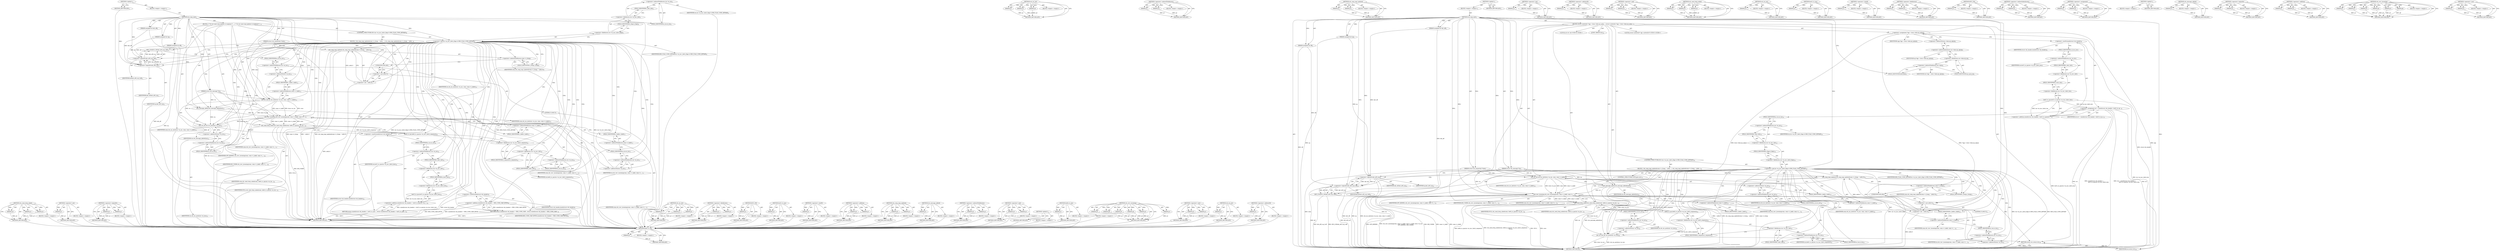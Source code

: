 digraph "&lt;operator&gt;.cast" {
vulnerable_193 [label=<(METHOD,rds_send_drop_acked)>];
vulnerable_194 [label=<(PARAM,p1)>];
vulnerable_195 [label=<(PARAM,p2)>];
vulnerable_196 [label=<(PARAM,p3)>];
vulnerable_197 [label=<(BLOCK,&lt;empty&gt;,&lt;empty&gt;)>];
vulnerable_198 [label=<(METHOD_RETURN,ANY)>];
vulnerable_143 [label=<(METHOD,&lt;operator&gt;.not)>];
vulnerable_144 [label=<(PARAM,p1)>];
vulnerable_145 [label=<(BLOCK,&lt;empty&gt;,&lt;empty&gt;)>];
vulnerable_146 [label=<(METHOD_RETURN,ANY)>];
vulnerable_165 [label=<(METHOD,&lt;operator&gt;.logicalOr)>];
vulnerable_166 [label=<(PARAM,p1)>];
vulnerable_167 [label=<(PARAM,p2)>];
vulnerable_168 [label=<(BLOCK,&lt;empty&gt;,&lt;empty&gt;)>];
vulnerable_169 [label=<(METHOD_RETURN,ANY)>];
vulnerable_6 [label=<(METHOD,&lt;global&gt;)<SUB>1</SUB>>];
vulnerable_7 [label=<(BLOCK,&lt;empty&gt;,&lt;empty&gt;)<SUB>1</SUB>>];
vulnerable_8 [label=<(METHOD,rds_loop_xmit)<SUB>1</SUB>>];
vulnerable_9 [label=<(PARAM,struct rds_connection *conn)<SUB>1</SUB>>];
vulnerable_10 [label=<(PARAM,struct rds_message *rm)<SUB>1</SUB>>];
vulnerable_11 [label=<(PARAM,unsigned int hdr_off)<SUB>2</SUB>>];
vulnerable_12 [label=<(PARAM,unsigned int sg)<SUB>2</SUB>>];
vulnerable_13 [label=<(PARAM,unsigned int off)<SUB>3</SUB>>];
vulnerable_14 [label=<(BLOCK,{
 	/* Do not send cong updates to loopback */
...,{
 	/* Do not send cong updates to loopback */
...)<SUB>4</SUB>>];
vulnerable_15 [label=<(CONTROL_STRUCTURE,IF,if (rm-&gt;m_inc.i_hdr.h_flags &amp; RDS_FLAG_CONG_BITMAP))<SUB>6</SUB>>];
vulnerable_16 [label=<(&lt;operator&gt;.and,rm-&gt;m_inc.i_hdr.h_flags &amp; RDS_FLAG_CONG_BITMAP)<SUB>6</SUB>>];
vulnerable_17 [label=<(&lt;operator&gt;.fieldAccess,rm-&gt;m_inc.i_hdr.h_flags)<SUB>6</SUB>>];
vulnerable_18 [label=<(&lt;operator&gt;.fieldAccess,rm-&gt;m_inc.i_hdr)<SUB>6</SUB>>];
vulnerable_19 [label=<(&lt;operator&gt;.indirectFieldAccess,rm-&gt;m_inc)<SUB>6</SUB>>];
vulnerable_20 [label=<(IDENTIFIER,rm,rm-&gt;m_inc.i_hdr.h_flags &amp; RDS_FLAG_CONG_BITMAP)<SUB>6</SUB>>];
vulnerable_21 [label=<(FIELD_IDENTIFIER,m_inc,m_inc)<SUB>6</SUB>>];
vulnerable_22 [label=<(FIELD_IDENTIFIER,i_hdr,i_hdr)<SUB>6</SUB>>];
vulnerable_23 [label=<(FIELD_IDENTIFIER,h_flags,h_flags)<SUB>6</SUB>>];
vulnerable_24 [label=<(IDENTIFIER,RDS_FLAG_CONG_BITMAP,rm-&gt;m_inc.i_hdr.h_flags &amp; RDS_FLAG_CONG_BITMAP)<SUB>6</SUB>>];
vulnerable_25 [label=<(BLOCK,{
 		rds_cong_map_updated(conn-&gt;c_fcong, ~(u64)...,{
 		rds_cong_map_updated(conn-&gt;c_fcong, ~(u64)...)<SUB>6</SUB>>];
vulnerable_26 [label=<(rds_cong_map_updated,rds_cong_map_updated(conn-&gt;c_fcong, ~(u64) 0))<SUB>7</SUB>>];
vulnerable_27 [label=<(&lt;operator&gt;.indirectFieldAccess,conn-&gt;c_fcong)<SUB>7</SUB>>];
vulnerable_28 [label=<(IDENTIFIER,conn,rds_cong_map_updated(conn-&gt;c_fcong, ~(u64) 0))<SUB>7</SUB>>];
vulnerable_29 [label=<(FIELD_IDENTIFIER,c_fcong,c_fcong)<SUB>7</SUB>>];
vulnerable_30 [label=<(&lt;operator&gt;.not,~(u64) 0)<SUB>7</SUB>>];
vulnerable_31 [label=<(&lt;operator&gt;.cast,(u64) 0)<SUB>7</SUB>>];
vulnerable_32 [label=<(UNKNOWN,u64,u64)<SUB>7</SUB>>];
vulnerable_33 [label=<(LITERAL,0,(u64) 0)<SUB>7</SUB>>];
vulnerable_34 [label=<(RETURN,return sizeof(struct rds_header) + RDS_CONG_MAP...,return sizeof(struct rds_header) + RDS_CONG_MAP...)<SUB>8</SUB>>];
vulnerable_35 [label=<(&lt;operator&gt;.addition,sizeof(struct rds_header) + RDS_CONG_MAP_BYTES)<SUB>8</SUB>>];
vulnerable_36 [label=<(&lt;operator&gt;.sizeOf,sizeof(struct rds_header))<SUB>8</SUB>>];
vulnerable_37 [label=<(IDENTIFIER,struct rds_header,sizeof(struct rds_header))<SUB>8</SUB>>];
vulnerable_38 [label=<(IDENTIFIER,RDS_CONG_MAP_BYTES,sizeof(struct rds_header) + RDS_CONG_MAP_BYTES)<SUB>8</SUB>>];
vulnerable_39 [label=<(BUG_ON,BUG_ON(hdr_off || sg || off))<SUB>11</SUB>>];
vulnerable_40 [label=<(&lt;operator&gt;.logicalOr,hdr_off || sg || off)<SUB>11</SUB>>];
vulnerable_41 [label=<(&lt;operator&gt;.logicalOr,hdr_off || sg)<SUB>11</SUB>>];
vulnerable_42 [label=<(IDENTIFIER,hdr_off,hdr_off || sg)<SUB>11</SUB>>];
vulnerable_43 [label=<(IDENTIFIER,sg,hdr_off || sg)<SUB>11</SUB>>];
vulnerable_44 [label=<(IDENTIFIER,off,hdr_off || sg || off)<SUB>11</SUB>>];
vulnerable_45 [label=<(rds_inc_init,rds_inc_init(&amp;rm-&gt;m_inc, conn, conn-&gt;c_laddr))<SUB>13</SUB>>];
vulnerable_46 [label=<(&lt;operator&gt;.addressOf,&amp;rm-&gt;m_inc)<SUB>13</SUB>>];
vulnerable_47 [label=<(&lt;operator&gt;.indirectFieldAccess,rm-&gt;m_inc)<SUB>13</SUB>>];
vulnerable_48 [label=<(IDENTIFIER,rm,rds_inc_init(&amp;rm-&gt;m_inc, conn, conn-&gt;c_laddr))<SUB>13</SUB>>];
vulnerable_49 [label=<(FIELD_IDENTIFIER,m_inc,m_inc)<SUB>13</SUB>>];
vulnerable_50 [label=<(IDENTIFIER,conn,rds_inc_init(&amp;rm-&gt;m_inc, conn, conn-&gt;c_laddr))<SUB>13</SUB>>];
vulnerable_51 [label=<(&lt;operator&gt;.indirectFieldAccess,conn-&gt;c_laddr)<SUB>13</SUB>>];
vulnerable_52 [label=<(IDENTIFIER,conn,rds_inc_init(&amp;rm-&gt;m_inc, conn, conn-&gt;c_laddr))<SUB>13</SUB>>];
vulnerable_53 [label=<(FIELD_IDENTIFIER,c_laddr,c_laddr)<SUB>13</SUB>>];
vulnerable_54 [label=<(rds_message_addref,rds_message_addref(rm))<SUB>15</SUB>>];
vulnerable_55 [label=<(IDENTIFIER,rm,rds_message_addref(rm))<SUB>15</SUB>>];
vulnerable_56 [label=<(rds_recv_incoming,rds_recv_incoming(conn, conn-&gt;c_laddr, conn-&gt;c_...)<SUB>17</SUB>>];
vulnerable_57 [label=<(IDENTIFIER,conn,rds_recv_incoming(conn, conn-&gt;c_laddr, conn-&gt;c_...)<SUB>17</SUB>>];
vulnerable_58 [label=<(&lt;operator&gt;.indirectFieldAccess,conn-&gt;c_laddr)<SUB>17</SUB>>];
vulnerable_59 [label=<(IDENTIFIER,conn,rds_recv_incoming(conn, conn-&gt;c_laddr, conn-&gt;c_...)<SUB>17</SUB>>];
vulnerable_60 [label=<(FIELD_IDENTIFIER,c_laddr,c_laddr)<SUB>17</SUB>>];
vulnerable_61 [label=<(&lt;operator&gt;.indirectFieldAccess,conn-&gt;c_faddr)<SUB>17</SUB>>];
vulnerable_62 [label=<(IDENTIFIER,conn,rds_recv_incoming(conn, conn-&gt;c_laddr, conn-&gt;c_...)<SUB>17</SUB>>];
vulnerable_63 [label=<(FIELD_IDENTIFIER,c_faddr,c_faddr)<SUB>17</SUB>>];
vulnerable_64 [label=<(&lt;operator&gt;.addressOf,&amp;rm-&gt;m_inc)<SUB>17</SUB>>];
vulnerable_65 [label=<(&lt;operator&gt;.indirectFieldAccess,rm-&gt;m_inc)<SUB>17</SUB>>];
vulnerable_66 [label=<(IDENTIFIER,rm,rds_recv_incoming(conn, conn-&gt;c_laddr, conn-&gt;c_...)<SUB>17</SUB>>];
vulnerable_67 [label=<(FIELD_IDENTIFIER,m_inc,m_inc)<SUB>17</SUB>>];
vulnerable_68 [label=<(IDENTIFIER,GFP_KERNEL,rds_recv_incoming(conn, conn-&gt;c_laddr, conn-&gt;c_...)<SUB>18</SUB>>];
vulnerable_69 [label=<(IDENTIFIER,KM_USER0,rds_recv_incoming(conn, conn-&gt;c_laddr, conn-&gt;c_...)<SUB>18</SUB>>];
vulnerable_70 [label=<(rds_send_drop_acked,rds_send_drop_acked(conn, be64_to_cpu(rm-&gt;m_inc...)<SUB>20</SUB>>];
vulnerable_71 [label=<(IDENTIFIER,conn,rds_send_drop_acked(conn, be64_to_cpu(rm-&gt;m_inc...)<SUB>20</SUB>>];
vulnerable_72 [label=<(be64_to_cpu,be64_to_cpu(rm-&gt;m_inc.i_hdr.h_sequence))<SUB>20</SUB>>];
vulnerable_73 [label=<(&lt;operator&gt;.fieldAccess,rm-&gt;m_inc.i_hdr.h_sequence)<SUB>20</SUB>>];
vulnerable_74 [label=<(&lt;operator&gt;.fieldAccess,rm-&gt;m_inc.i_hdr)<SUB>20</SUB>>];
vulnerable_75 [label=<(&lt;operator&gt;.indirectFieldAccess,rm-&gt;m_inc)<SUB>20</SUB>>];
vulnerable_76 [label=<(IDENTIFIER,rm,be64_to_cpu(rm-&gt;m_inc.i_hdr.h_sequence))<SUB>20</SUB>>];
vulnerable_77 [label=<(FIELD_IDENTIFIER,m_inc,m_inc)<SUB>20</SUB>>];
vulnerable_78 [label=<(FIELD_IDENTIFIER,i_hdr,i_hdr)<SUB>20</SUB>>];
vulnerable_79 [label=<(FIELD_IDENTIFIER,h_sequence,h_sequence)<SUB>20</SUB>>];
vulnerable_80 [label=<(IDENTIFIER,NULL,rds_send_drop_acked(conn, be64_to_cpu(rm-&gt;m_inc...)<SUB>21</SUB>>];
vulnerable_81 [label=<(rds_inc_put,rds_inc_put(&amp;rm-&gt;m_inc))<SUB>23</SUB>>];
vulnerable_82 [label=<(&lt;operator&gt;.addressOf,&amp;rm-&gt;m_inc)<SUB>23</SUB>>];
vulnerable_83 [label=<(&lt;operator&gt;.indirectFieldAccess,rm-&gt;m_inc)<SUB>23</SUB>>];
vulnerable_84 [label=<(IDENTIFIER,rm,rds_inc_put(&amp;rm-&gt;m_inc))<SUB>23</SUB>>];
vulnerable_85 [label=<(FIELD_IDENTIFIER,m_inc,m_inc)<SUB>23</SUB>>];
vulnerable_86 [label=<(RETURN,return sizeof(struct rds_header) + be32_to_cpu(...,return sizeof(struct rds_header) + be32_to_cpu(...)<SUB>24</SUB>>];
vulnerable_87 [label=<(&lt;operator&gt;.addition,sizeof(struct rds_header) + be32_to_cpu(rm-&gt;m_i...)<SUB>24</SUB>>];
vulnerable_88 [label=<(&lt;operator&gt;.sizeOf,sizeof(struct rds_header))<SUB>24</SUB>>];
vulnerable_89 [label=<(IDENTIFIER,struct rds_header,sizeof(struct rds_header))<SUB>24</SUB>>];
vulnerable_90 [label=<(be32_to_cpu,be32_to_cpu(rm-&gt;m_inc.i_hdr.h_len))<SUB>24</SUB>>];
vulnerable_91 [label=<(&lt;operator&gt;.fieldAccess,rm-&gt;m_inc.i_hdr.h_len)<SUB>24</SUB>>];
vulnerable_92 [label=<(&lt;operator&gt;.fieldAccess,rm-&gt;m_inc.i_hdr)<SUB>24</SUB>>];
vulnerable_93 [label=<(&lt;operator&gt;.indirectFieldAccess,rm-&gt;m_inc)<SUB>24</SUB>>];
vulnerable_94 [label=<(IDENTIFIER,rm,be32_to_cpu(rm-&gt;m_inc.i_hdr.h_len))<SUB>24</SUB>>];
vulnerable_95 [label=<(FIELD_IDENTIFIER,m_inc,m_inc)<SUB>24</SUB>>];
vulnerable_96 [label=<(FIELD_IDENTIFIER,i_hdr,i_hdr)<SUB>24</SUB>>];
vulnerable_97 [label=<(FIELD_IDENTIFIER,h_len,h_len)<SUB>24</SUB>>];
vulnerable_98 [label=<(METHOD_RETURN,int)<SUB>1</SUB>>];
vulnerable_100 [label=<(METHOD_RETURN,ANY)<SUB>1</SUB>>];
vulnerable_170 [label=<(METHOD,rds_inc_init)>];
vulnerable_171 [label=<(PARAM,p1)>];
vulnerable_172 [label=<(PARAM,p2)>];
vulnerable_173 [label=<(PARAM,p3)>];
vulnerable_174 [label=<(BLOCK,&lt;empty&gt;,&lt;empty&gt;)>];
vulnerable_175 [label=<(METHOD_RETURN,ANY)>];
vulnerable_128 [label=<(METHOD,&lt;operator&gt;.fieldAccess)>];
vulnerable_129 [label=<(PARAM,p1)>];
vulnerable_130 [label=<(PARAM,p2)>];
vulnerable_131 [label=<(BLOCK,&lt;empty&gt;,&lt;empty&gt;)>];
vulnerable_132 [label=<(METHOD_RETURN,ANY)>];
vulnerable_161 [label=<(METHOD,BUG_ON)>];
vulnerable_162 [label=<(PARAM,p1)>];
vulnerable_163 [label=<(BLOCK,&lt;empty&gt;,&lt;empty&gt;)>];
vulnerable_164 [label=<(METHOD_RETURN,ANY)>];
vulnerable_207 [label=<(METHOD,be32_to_cpu)>];
vulnerable_208 [label=<(PARAM,p1)>];
vulnerable_209 [label=<(BLOCK,&lt;empty&gt;,&lt;empty&gt;)>];
vulnerable_210 [label=<(METHOD_RETURN,ANY)>];
vulnerable_157 [label=<(METHOD,&lt;operator&gt;.sizeOf)>];
vulnerable_158 [label=<(PARAM,p1)>];
vulnerable_159 [label=<(BLOCK,&lt;empty&gt;,&lt;empty&gt;)>];
vulnerable_160 [label=<(METHOD_RETURN,ANY)>];
vulnerable_152 [label=<(METHOD,&lt;operator&gt;.addition)>];
vulnerable_153 [label=<(PARAM,p1)>];
vulnerable_154 [label=<(PARAM,p2)>];
vulnerable_155 [label=<(BLOCK,&lt;empty&gt;,&lt;empty&gt;)>];
vulnerable_156 [label=<(METHOD_RETURN,ANY)>];
vulnerable_138 [label=<(METHOD,rds_cong_map_updated)>];
vulnerable_139 [label=<(PARAM,p1)>];
vulnerable_140 [label=<(PARAM,p2)>];
vulnerable_141 [label=<(BLOCK,&lt;empty&gt;,&lt;empty&gt;)>];
vulnerable_142 [label=<(METHOD_RETURN,ANY)>];
vulnerable_180 [label=<(METHOD,rds_message_addref)>];
vulnerable_181 [label=<(PARAM,p1)>];
vulnerable_182 [label=<(BLOCK,&lt;empty&gt;,&lt;empty&gt;)>];
vulnerable_183 [label=<(METHOD_RETURN,ANY)>];
vulnerable_133 [label=<(METHOD,&lt;operator&gt;.indirectFieldAccess)>];
vulnerable_134 [label=<(PARAM,p1)>];
vulnerable_135 [label=<(PARAM,p2)>];
vulnerable_136 [label=<(BLOCK,&lt;empty&gt;,&lt;empty&gt;)>];
vulnerable_137 [label=<(METHOD_RETURN,ANY)>];
vulnerable_123 [label=<(METHOD,&lt;operator&gt;.and)>];
vulnerable_124 [label=<(PARAM,p1)>];
vulnerable_125 [label=<(PARAM,p2)>];
vulnerable_126 [label=<(BLOCK,&lt;empty&gt;,&lt;empty&gt;)>];
vulnerable_127 [label=<(METHOD_RETURN,ANY)>];
vulnerable_117 [label=<(METHOD,&lt;global&gt;)<SUB>1</SUB>>];
vulnerable_118 [label=<(BLOCK,&lt;empty&gt;,&lt;empty&gt;)>];
vulnerable_119 [label=<(METHOD_RETURN,ANY)>];
vulnerable_199 [label=<(METHOD,be64_to_cpu)>];
vulnerable_200 [label=<(PARAM,p1)>];
vulnerable_201 [label=<(BLOCK,&lt;empty&gt;,&lt;empty&gt;)>];
vulnerable_202 [label=<(METHOD_RETURN,ANY)>];
vulnerable_184 [label=<(METHOD,rds_recv_incoming)>];
vulnerable_185 [label=<(PARAM,p1)>];
vulnerable_186 [label=<(PARAM,p2)>];
vulnerable_187 [label=<(PARAM,p3)>];
vulnerable_188 [label=<(PARAM,p4)>];
vulnerable_189 [label=<(PARAM,p5)>];
vulnerable_190 [label=<(PARAM,p6)>];
vulnerable_191 [label=<(BLOCK,&lt;empty&gt;,&lt;empty&gt;)>];
vulnerable_192 [label=<(METHOD_RETURN,ANY)>];
vulnerable_147 [label=<(METHOD,&lt;operator&gt;.cast)>];
vulnerable_148 [label=<(PARAM,p1)>];
vulnerable_149 [label=<(PARAM,p2)>];
vulnerable_150 [label=<(BLOCK,&lt;empty&gt;,&lt;empty&gt;)>];
vulnerable_151 [label=<(METHOD_RETURN,ANY)>];
vulnerable_203 [label=<(METHOD,rds_inc_put)>];
vulnerable_204 [label=<(PARAM,p1)>];
vulnerable_205 [label=<(BLOCK,&lt;empty&gt;,&lt;empty&gt;)>];
vulnerable_206 [label=<(METHOD_RETURN,ANY)>];
vulnerable_176 [label=<(METHOD,&lt;operator&gt;.addressOf)>];
vulnerable_177 [label=<(PARAM,p1)>];
vulnerable_178 [label=<(BLOCK,&lt;empty&gt;,&lt;empty&gt;)>];
vulnerable_179 [label=<(METHOD_RETURN,ANY)>];
fixed_227 [label=<(METHOD,be64_to_cpu)>];
fixed_228 [label=<(PARAM,p1)>];
fixed_229 [label=<(BLOCK,&lt;empty&gt;,&lt;empty&gt;)>];
fixed_230 [label=<(METHOD_RETURN,ANY)>];
fixed_202 [label=<(METHOD,rds_inc_init)>];
fixed_203 [label=<(PARAM,p1)>];
fixed_204 [label=<(PARAM,p2)>];
fixed_205 [label=<(PARAM,p3)>];
fixed_206 [label=<(BLOCK,&lt;empty&gt;,&lt;empty&gt;)>];
fixed_207 [label=<(METHOD_RETURN,ANY)>];
fixed_156 [label=<(METHOD,&lt;operator&gt;.indirectFieldAccess)>];
fixed_157 [label=<(PARAM,p1)>];
fixed_158 [label=<(PARAM,p2)>];
fixed_159 [label=<(BLOCK,&lt;empty&gt;,&lt;empty&gt;)>];
fixed_160 [label=<(METHOD_RETURN,ANY)>];
fixed_179 [label=<(METHOD,rds_cong_map_updated)>];
fixed_180 [label=<(PARAM,p1)>];
fixed_181 [label=<(PARAM,p2)>];
fixed_182 [label=<(BLOCK,&lt;empty&gt;,&lt;empty&gt;)>];
fixed_183 [label=<(METHOD_RETURN,ANY)>];
fixed_6 [label=<(METHOD,&lt;global&gt;)<SUB>1</SUB>>];
fixed_7 [label=<(BLOCK,&lt;empty&gt;,&lt;empty&gt;)<SUB>1</SUB>>];
fixed_8 [label=<(METHOD,rds_loop_xmit)<SUB>1</SUB>>];
fixed_9 [label=<(PARAM,struct rds_connection *conn)<SUB>1</SUB>>];
fixed_10 [label=<(PARAM,struct rds_message *rm)<SUB>1</SUB>>];
fixed_11 [label=<(PARAM,unsigned int hdr_off)<SUB>2</SUB>>];
fixed_12 [label=<(PARAM,unsigned int sg)<SUB>2</SUB>>];
fixed_13 [label=<(PARAM,unsigned int off)<SUB>3</SUB>>];
fixed_14 [label=<(BLOCK,{
	struct scatterlist *sgp = &amp;rm-&gt;data.op_sg[sg...,{
	struct scatterlist *sgp = &amp;rm-&gt;data.op_sg[sg...)<SUB>4</SUB>>];
fixed_15 [label="<(LOCAL,struct scatterlist* sgp: scatterlist*)<SUB>5</SUB>>"];
fixed_16 [label=<(&lt;operator&gt;.assignment,*sgp = &amp;rm-&gt;data.op_sg[sg])<SUB>5</SUB>>];
fixed_17 [label=<(IDENTIFIER,sgp,*sgp = &amp;rm-&gt;data.op_sg[sg])<SUB>5</SUB>>];
fixed_18 [label=<(&lt;operator&gt;.addressOf,&amp;rm-&gt;data.op_sg[sg])<SUB>5</SUB>>];
fixed_19 [label=<(&lt;operator&gt;.indirectIndexAccess,rm-&gt;data.op_sg[sg])<SUB>5</SUB>>];
fixed_20 [label=<(&lt;operator&gt;.fieldAccess,rm-&gt;data.op_sg)<SUB>5</SUB>>];
fixed_21 [label=<(&lt;operator&gt;.indirectFieldAccess,rm-&gt;data)<SUB>5</SUB>>];
fixed_22 [label=<(IDENTIFIER,rm,*sgp = &amp;rm-&gt;data.op_sg[sg])<SUB>5</SUB>>];
fixed_23 [label=<(FIELD_IDENTIFIER,data,data)<SUB>5</SUB>>];
fixed_24 [label=<(FIELD_IDENTIFIER,op_sg,op_sg)<SUB>5</SUB>>];
fixed_25 [label=<(IDENTIFIER,sg,*sgp = &amp;rm-&gt;data.op_sg[sg])<SUB>5</SUB>>];
fixed_26 [label="<(LOCAL,int ret: int)<SUB>6</SUB>>"];
fixed_27 [label=<(&lt;operator&gt;.assignment,ret = sizeof(struct rds_header) +
			be32_to_cp...)<SUB>6</SUB>>];
fixed_28 [label=<(IDENTIFIER,ret,ret = sizeof(struct rds_header) +
			be32_to_cp...)<SUB>6</SUB>>];
fixed_29 [label=<(&lt;operator&gt;.addition,sizeof(struct rds_header) +
			be32_to_cpu(rm-&gt;...)<SUB>6</SUB>>];
fixed_30 [label=<(&lt;operator&gt;.sizeOf,sizeof(struct rds_header))<SUB>6</SUB>>];
fixed_31 [label=<(IDENTIFIER,struct rds_header,sizeof(struct rds_header))<SUB>6</SUB>>];
fixed_32 [label=<(be32_to_cpu,be32_to_cpu(rm-&gt;m_inc.i_hdr.h_len))<SUB>7</SUB>>];
fixed_33 [label=<(&lt;operator&gt;.fieldAccess,rm-&gt;m_inc.i_hdr.h_len)<SUB>7</SUB>>];
fixed_34 [label=<(&lt;operator&gt;.fieldAccess,rm-&gt;m_inc.i_hdr)<SUB>7</SUB>>];
fixed_35 [label=<(&lt;operator&gt;.indirectFieldAccess,rm-&gt;m_inc)<SUB>7</SUB>>];
fixed_36 [label=<(IDENTIFIER,rm,be32_to_cpu(rm-&gt;m_inc.i_hdr.h_len))<SUB>7</SUB>>];
fixed_37 [label=<(FIELD_IDENTIFIER,m_inc,m_inc)<SUB>7</SUB>>];
fixed_38 [label=<(FIELD_IDENTIFIER,i_hdr,i_hdr)<SUB>7</SUB>>];
fixed_39 [label=<(FIELD_IDENTIFIER,h_len,h_len)<SUB>7</SUB>>];
fixed_40 [label=<(CONTROL_STRUCTURE,IF,if (rm-&gt;m_inc.i_hdr.h_flags &amp; RDS_FLAG_CONG_BITMAP))<SUB>10</SUB>>];
fixed_41 [label=<(&lt;operator&gt;.and,rm-&gt;m_inc.i_hdr.h_flags &amp; RDS_FLAG_CONG_BITMAP)<SUB>10</SUB>>];
fixed_42 [label=<(&lt;operator&gt;.fieldAccess,rm-&gt;m_inc.i_hdr.h_flags)<SUB>10</SUB>>];
fixed_43 [label=<(&lt;operator&gt;.fieldAccess,rm-&gt;m_inc.i_hdr)<SUB>10</SUB>>];
fixed_44 [label=<(&lt;operator&gt;.indirectFieldAccess,rm-&gt;m_inc)<SUB>10</SUB>>];
fixed_45 [label=<(IDENTIFIER,rm,rm-&gt;m_inc.i_hdr.h_flags &amp; RDS_FLAG_CONG_BITMAP)<SUB>10</SUB>>];
fixed_46 [label=<(FIELD_IDENTIFIER,m_inc,m_inc)<SUB>10</SUB>>];
fixed_47 [label=<(FIELD_IDENTIFIER,i_hdr,i_hdr)<SUB>10</SUB>>];
fixed_48 [label=<(FIELD_IDENTIFIER,h_flags,h_flags)<SUB>10</SUB>>];
fixed_49 [label=<(IDENTIFIER,RDS_FLAG_CONG_BITMAP,rm-&gt;m_inc.i_hdr.h_flags &amp; RDS_FLAG_CONG_BITMAP)<SUB>10</SUB>>];
fixed_50 [label=<(BLOCK,{
 		rds_cong_map_updated(conn-&gt;c_fcong, ~(u64)...,{
 		rds_cong_map_updated(conn-&gt;c_fcong, ~(u64)...)<SUB>10</SUB>>];
fixed_51 [label=<(rds_cong_map_updated,rds_cong_map_updated(conn-&gt;c_fcong, ~(u64) 0))<SUB>11</SUB>>];
fixed_52 [label=<(&lt;operator&gt;.indirectFieldAccess,conn-&gt;c_fcong)<SUB>11</SUB>>];
fixed_53 [label=<(IDENTIFIER,conn,rds_cong_map_updated(conn-&gt;c_fcong, ~(u64) 0))<SUB>11</SUB>>];
fixed_54 [label=<(FIELD_IDENTIFIER,c_fcong,c_fcong)<SUB>11</SUB>>];
fixed_55 [label=<(&lt;operator&gt;.not,~(u64) 0)<SUB>11</SUB>>];
fixed_56 [label=<(&lt;operator&gt;.cast,(u64) 0)<SUB>11</SUB>>];
fixed_57 [label=<(UNKNOWN,u64,u64)<SUB>11</SUB>>];
fixed_58 [label=<(LITERAL,0,(u64) 0)<SUB>11</SUB>>];
fixed_59 [label=<(CONTROL_STRUCTURE,GOTO,goto out;)<SUB>13</SUB>>];
fixed_60 [label=<(BUG_ON,BUG_ON(hdr_off || sg || off))<SUB>16</SUB>>];
fixed_61 [label=<(&lt;operator&gt;.logicalOr,hdr_off || sg || off)<SUB>16</SUB>>];
fixed_62 [label=<(&lt;operator&gt;.logicalOr,hdr_off || sg)<SUB>16</SUB>>];
fixed_63 [label=<(IDENTIFIER,hdr_off,hdr_off || sg)<SUB>16</SUB>>];
fixed_64 [label=<(IDENTIFIER,sg,hdr_off || sg)<SUB>16</SUB>>];
fixed_65 [label=<(IDENTIFIER,off,hdr_off || sg || off)<SUB>16</SUB>>];
fixed_66 [label=<(rds_inc_init,rds_inc_init(&amp;rm-&gt;m_inc, conn, conn-&gt;c_laddr))<SUB>18</SUB>>];
fixed_67 [label=<(&lt;operator&gt;.addressOf,&amp;rm-&gt;m_inc)<SUB>18</SUB>>];
fixed_68 [label=<(&lt;operator&gt;.indirectFieldAccess,rm-&gt;m_inc)<SUB>18</SUB>>];
fixed_69 [label=<(IDENTIFIER,rm,rds_inc_init(&amp;rm-&gt;m_inc, conn, conn-&gt;c_laddr))<SUB>18</SUB>>];
fixed_70 [label=<(FIELD_IDENTIFIER,m_inc,m_inc)<SUB>18</SUB>>];
fixed_71 [label=<(IDENTIFIER,conn,rds_inc_init(&amp;rm-&gt;m_inc, conn, conn-&gt;c_laddr))<SUB>18</SUB>>];
fixed_72 [label=<(&lt;operator&gt;.indirectFieldAccess,conn-&gt;c_laddr)<SUB>18</SUB>>];
fixed_73 [label=<(IDENTIFIER,conn,rds_inc_init(&amp;rm-&gt;m_inc, conn, conn-&gt;c_laddr))<SUB>18</SUB>>];
fixed_74 [label=<(FIELD_IDENTIFIER,c_laddr,c_laddr)<SUB>18</SUB>>];
fixed_75 [label=<(rds_message_addref,rds_message_addref(rm))<SUB>20</SUB>>];
fixed_76 [label=<(IDENTIFIER,rm,rds_message_addref(rm))<SUB>20</SUB>>];
fixed_77 [label=<(rds_recv_incoming,rds_recv_incoming(conn, conn-&gt;c_laddr, conn-&gt;c_...)<SUB>22</SUB>>];
fixed_78 [label=<(IDENTIFIER,conn,rds_recv_incoming(conn, conn-&gt;c_laddr, conn-&gt;c_...)<SUB>22</SUB>>];
fixed_79 [label=<(&lt;operator&gt;.indirectFieldAccess,conn-&gt;c_laddr)<SUB>22</SUB>>];
fixed_80 [label=<(IDENTIFIER,conn,rds_recv_incoming(conn, conn-&gt;c_laddr, conn-&gt;c_...)<SUB>22</SUB>>];
fixed_81 [label=<(FIELD_IDENTIFIER,c_laddr,c_laddr)<SUB>22</SUB>>];
fixed_82 [label=<(&lt;operator&gt;.indirectFieldAccess,conn-&gt;c_faddr)<SUB>22</SUB>>];
fixed_83 [label=<(IDENTIFIER,conn,rds_recv_incoming(conn, conn-&gt;c_laddr, conn-&gt;c_...)<SUB>22</SUB>>];
fixed_84 [label=<(FIELD_IDENTIFIER,c_faddr,c_faddr)<SUB>22</SUB>>];
fixed_85 [label=<(&lt;operator&gt;.addressOf,&amp;rm-&gt;m_inc)<SUB>22</SUB>>];
fixed_86 [label=<(&lt;operator&gt;.indirectFieldAccess,rm-&gt;m_inc)<SUB>22</SUB>>];
fixed_87 [label=<(IDENTIFIER,rm,rds_recv_incoming(conn, conn-&gt;c_laddr, conn-&gt;c_...)<SUB>22</SUB>>];
fixed_88 [label=<(FIELD_IDENTIFIER,m_inc,m_inc)<SUB>22</SUB>>];
fixed_89 [label=<(IDENTIFIER,GFP_KERNEL,rds_recv_incoming(conn, conn-&gt;c_laddr, conn-&gt;c_...)<SUB>23</SUB>>];
fixed_90 [label=<(IDENTIFIER,KM_USER0,rds_recv_incoming(conn, conn-&gt;c_laddr, conn-&gt;c_...)<SUB>23</SUB>>];
fixed_91 [label=<(rds_send_drop_acked,rds_send_drop_acked(conn, be64_to_cpu(rm-&gt;m_inc...)<SUB>25</SUB>>];
fixed_92 [label=<(IDENTIFIER,conn,rds_send_drop_acked(conn, be64_to_cpu(rm-&gt;m_inc...)<SUB>25</SUB>>];
fixed_93 [label=<(be64_to_cpu,be64_to_cpu(rm-&gt;m_inc.i_hdr.h_sequence))<SUB>25</SUB>>];
fixed_94 [label=<(&lt;operator&gt;.fieldAccess,rm-&gt;m_inc.i_hdr.h_sequence)<SUB>25</SUB>>];
fixed_95 [label=<(&lt;operator&gt;.fieldAccess,rm-&gt;m_inc.i_hdr)<SUB>25</SUB>>];
fixed_96 [label=<(&lt;operator&gt;.indirectFieldAccess,rm-&gt;m_inc)<SUB>25</SUB>>];
fixed_97 [label=<(IDENTIFIER,rm,be64_to_cpu(rm-&gt;m_inc.i_hdr.h_sequence))<SUB>25</SUB>>];
fixed_98 [label=<(FIELD_IDENTIFIER,m_inc,m_inc)<SUB>25</SUB>>];
fixed_99 [label=<(FIELD_IDENTIFIER,i_hdr,i_hdr)<SUB>25</SUB>>];
fixed_100 [label=<(FIELD_IDENTIFIER,h_sequence,h_sequence)<SUB>25</SUB>>];
fixed_101 [label=<(IDENTIFIER,NULL,rds_send_drop_acked(conn, be64_to_cpu(rm-&gt;m_inc...)<SUB>26</SUB>>];
fixed_102 [label=<(rds_inc_put,rds_inc_put(&amp;rm-&gt;m_inc))<SUB>28</SUB>>];
fixed_103 [label=<(&lt;operator&gt;.addressOf,&amp;rm-&gt;m_inc)<SUB>28</SUB>>];
fixed_104 [label=<(&lt;operator&gt;.indirectFieldAccess,rm-&gt;m_inc)<SUB>28</SUB>>];
fixed_105 [label=<(IDENTIFIER,rm,rds_inc_put(&amp;rm-&gt;m_inc))<SUB>28</SUB>>];
fixed_106 [label=<(FIELD_IDENTIFIER,m_inc,m_inc)<SUB>28</SUB>>];
fixed_107 [label=<(JUMP_TARGET,out)<SUB>29</SUB>>];
fixed_108 [label=<(RETURN,return ret;,return ret;)<SUB>30</SUB>>];
fixed_109 [label=<(IDENTIFIER,ret,return ret;)<SUB>30</SUB>>];
fixed_110 [label=<(METHOD_RETURN,int)<SUB>1</SUB>>];
fixed_112 [label=<(METHOD_RETURN,ANY)<SUB>1</SUB>>];
fixed_184 [label=<(METHOD,&lt;operator&gt;.not)>];
fixed_185 [label=<(PARAM,p1)>];
fixed_186 [label=<(BLOCK,&lt;empty&gt;,&lt;empty&gt;)>];
fixed_187 [label=<(METHOD_RETURN,ANY)>];
fixed_142 [label=<(METHOD,&lt;operator&gt;.addressOf)>];
fixed_143 [label=<(PARAM,p1)>];
fixed_144 [label=<(BLOCK,&lt;empty&gt;,&lt;empty&gt;)>];
fixed_145 [label=<(METHOD_RETURN,ANY)>];
fixed_174 [label=<(METHOD,&lt;operator&gt;.and)>];
fixed_175 [label=<(PARAM,p1)>];
fixed_176 [label=<(PARAM,p2)>];
fixed_177 [label=<(BLOCK,&lt;empty&gt;,&lt;empty&gt;)>];
fixed_178 [label=<(METHOD_RETURN,ANY)>];
fixed_221 [label=<(METHOD,rds_send_drop_acked)>];
fixed_222 [label=<(PARAM,p1)>];
fixed_223 [label=<(PARAM,p2)>];
fixed_224 [label=<(PARAM,p3)>];
fixed_225 [label=<(BLOCK,&lt;empty&gt;,&lt;empty&gt;)>];
fixed_226 [label=<(METHOD_RETURN,ANY)>];
fixed_231 [label=<(METHOD,rds_inc_put)>];
fixed_232 [label=<(PARAM,p1)>];
fixed_233 [label=<(BLOCK,&lt;empty&gt;,&lt;empty&gt;)>];
fixed_234 [label=<(METHOD_RETURN,ANY)>];
fixed_170 [label=<(METHOD,be32_to_cpu)>];
fixed_171 [label=<(PARAM,p1)>];
fixed_172 [label=<(BLOCK,&lt;empty&gt;,&lt;empty&gt;)>];
fixed_173 [label=<(METHOD_RETURN,ANY)>];
fixed_166 [label=<(METHOD,&lt;operator&gt;.sizeOf)>];
fixed_167 [label=<(PARAM,p1)>];
fixed_168 [label=<(BLOCK,&lt;empty&gt;,&lt;empty&gt;)>];
fixed_169 [label=<(METHOD_RETURN,ANY)>];
fixed_151 [label=<(METHOD,&lt;operator&gt;.fieldAccess)>];
fixed_152 [label=<(PARAM,p1)>];
fixed_153 [label=<(PARAM,p2)>];
fixed_154 [label=<(BLOCK,&lt;empty&gt;,&lt;empty&gt;)>];
fixed_155 [label=<(METHOD_RETURN,ANY)>];
fixed_193 [label=<(METHOD,BUG_ON)>];
fixed_194 [label=<(PARAM,p1)>];
fixed_195 [label=<(BLOCK,&lt;empty&gt;,&lt;empty&gt;)>];
fixed_196 [label=<(METHOD_RETURN,ANY)>];
fixed_146 [label=<(METHOD,&lt;operator&gt;.indirectIndexAccess)>];
fixed_147 [label=<(PARAM,p1)>];
fixed_148 [label=<(PARAM,p2)>];
fixed_149 [label=<(BLOCK,&lt;empty&gt;,&lt;empty&gt;)>];
fixed_150 [label=<(METHOD_RETURN,ANY)>];
fixed_137 [label=<(METHOD,&lt;operator&gt;.assignment)>];
fixed_138 [label=<(PARAM,p1)>];
fixed_139 [label=<(PARAM,p2)>];
fixed_140 [label=<(BLOCK,&lt;empty&gt;,&lt;empty&gt;)>];
fixed_141 [label=<(METHOD_RETURN,ANY)>];
fixed_131 [label=<(METHOD,&lt;global&gt;)<SUB>1</SUB>>];
fixed_132 [label=<(BLOCK,&lt;empty&gt;,&lt;empty&gt;)>];
fixed_133 [label=<(METHOD_RETURN,ANY)>];
fixed_208 [label=<(METHOD,rds_message_addref)>];
fixed_209 [label=<(PARAM,p1)>];
fixed_210 [label=<(BLOCK,&lt;empty&gt;,&lt;empty&gt;)>];
fixed_211 [label=<(METHOD_RETURN,ANY)>];
fixed_197 [label=<(METHOD,&lt;operator&gt;.logicalOr)>];
fixed_198 [label=<(PARAM,p1)>];
fixed_199 [label=<(PARAM,p2)>];
fixed_200 [label=<(BLOCK,&lt;empty&gt;,&lt;empty&gt;)>];
fixed_201 [label=<(METHOD_RETURN,ANY)>];
fixed_161 [label=<(METHOD,&lt;operator&gt;.addition)>];
fixed_162 [label=<(PARAM,p1)>];
fixed_163 [label=<(PARAM,p2)>];
fixed_164 [label=<(BLOCK,&lt;empty&gt;,&lt;empty&gt;)>];
fixed_165 [label=<(METHOD_RETURN,ANY)>];
fixed_212 [label=<(METHOD,rds_recv_incoming)>];
fixed_213 [label=<(PARAM,p1)>];
fixed_214 [label=<(PARAM,p2)>];
fixed_215 [label=<(PARAM,p3)>];
fixed_216 [label=<(PARAM,p4)>];
fixed_217 [label=<(PARAM,p5)>];
fixed_218 [label=<(PARAM,p6)>];
fixed_219 [label=<(BLOCK,&lt;empty&gt;,&lt;empty&gt;)>];
fixed_220 [label=<(METHOD_RETURN,ANY)>];
fixed_188 [label=<(METHOD,&lt;operator&gt;.cast)>];
fixed_189 [label=<(PARAM,p1)>];
fixed_190 [label=<(PARAM,p2)>];
fixed_191 [label=<(BLOCK,&lt;empty&gt;,&lt;empty&gt;)>];
fixed_192 [label=<(METHOD_RETURN,ANY)>];
vulnerable_193 -> vulnerable_194  [key=0, label="AST: "];
vulnerable_193 -> vulnerable_194  [key=1, label="DDG: "];
vulnerable_193 -> vulnerable_197  [key=0, label="AST: "];
vulnerable_193 -> vulnerable_195  [key=0, label="AST: "];
vulnerable_193 -> vulnerable_195  [key=1, label="DDG: "];
vulnerable_193 -> vulnerable_198  [key=0, label="AST: "];
vulnerable_193 -> vulnerable_198  [key=1, label="CFG: "];
vulnerable_193 -> vulnerable_196  [key=0, label="AST: "];
vulnerable_193 -> vulnerable_196  [key=1, label="DDG: "];
vulnerable_194 -> vulnerable_198  [key=0, label="DDG: p1"];
vulnerable_195 -> vulnerable_198  [key=0, label="DDG: p2"];
vulnerable_196 -> vulnerable_198  [key=0, label="DDG: p3"];
vulnerable_197 -> fixed_227  [key=0];
vulnerable_198 -> fixed_227  [key=0];
vulnerable_143 -> vulnerable_144  [key=0, label="AST: "];
vulnerable_143 -> vulnerable_144  [key=1, label="DDG: "];
vulnerable_143 -> vulnerable_145  [key=0, label="AST: "];
vulnerable_143 -> vulnerable_146  [key=0, label="AST: "];
vulnerable_143 -> vulnerable_146  [key=1, label="CFG: "];
vulnerable_144 -> vulnerable_146  [key=0, label="DDG: p1"];
vulnerable_145 -> fixed_227  [key=0];
vulnerable_146 -> fixed_227  [key=0];
vulnerable_165 -> vulnerable_166  [key=0, label="AST: "];
vulnerable_165 -> vulnerable_166  [key=1, label="DDG: "];
vulnerable_165 -> vulnerable_168  [key=0, label="AST: "];
vulnerable_165 -> vulnerable_167  [key=0, label="AST: "];
vulnerable_165 -> vulnerable_167  [key=1, label="DDG: "];
vulnerable_165 -> vulnerable_169  [key=0, label="AST: "];
vulnerable_165 -> vulnerable_169  [key=1, label="CFG: "];
vulnerable_166 -> vulnerable_169  [key=0, label="DDG: p1"];
vulnerable_167 -> vulnerable_169  [key=0, label="DDG: p2"];
vulnerable_168 -> fixed_227  [key=0];
vulnerable_169 -> fixed_227  [key=0];
vulnerable_6 -> vulnerable_7  [key=0, label="AST: "];
vulnerable_6 -> vulnerable_100  [key=0, label="AST: "];
vulnerable_6 -> vulnerable_100  [key=1, label="CFG: "];
vulnerable_7 -> vulnerable_8  [key=0, label="AST: "];
vulnerable_8 -> vulnerable_9  [key=0, label="AST: "];
vulnerable_8 -> vulnerable_9  [key=1, label="DDG: "];
vulnerable_8 -> vulnerable_10  [key=0, label="AST: "];
vulnerable_8 -> vulnerable_10  [key=1, label="DDG: "];
vulnerable_8 -> vulnerable_11  [key=0, label="AST: "];
vulnerable_8 -> vulnerable_11  [key=1, label="DDG: "];
vulnerable_8 -> vulnerable_12  [key=0, label="AST: "];
vulnerable_8 -> vulnerable_12  [key=1, label="DDG: "];
vulnerable_8 -> vulnerable_13  [key=0, label="AST: "];
vulnerable_8 -> vulnerable_13  [key=1, label="DDG: "];
vulnerable_8 -> vulnerable_14  [key=0, label="AST: "];
vulnerable_8 -> vulnerable_98  [key=0, label="AST: "];
vulnerable_8 -> vulnerable_21  [key=0, label="CFG: "];
vulnerable_8 -> vulnerable_45  [key=0, label="DDG: "];
vulnerable_8 -> vulnerable_54  [key=0, label="DDG: "];
vulnerable_8 -> vulnerable_56  [key=0, label="DDG: "];
vulnerable_8 -> vulnerable_70  [key=0, label="DDG: "];
vulnerable_8 -> vulnerable_16  [key=0, label="DDG: "];
vulnerable_8 -> vulnerable_40  [key=0, label="DDG: "];
vulnerable_8 -> vulnerable_35  [key=0, label="DDG: "];
vulnerable_8 -> vulnerable_41  [key=0, label="DDG: "];
vulnerable_8 -> vulnerable_30  [key=0, label="DDG: "];
vulnerable_8 -> vulnerable_31  [key=0, label="DDG: "];
vulnerable_9 -> vulnerable_98  [key=0, label="DDG: conn"];
vulnerable_9 -> vulnerable_45  [key=0, label="DDG: conn"];
vulnerable_9 -> vulnerable_26  [key=0, label="DDG: conn"];
vulnerable_10 -> vulnerable_98  [key=0, label="DDG: rm"];
vulnerable_10 -> vulnerable_45  [key=0, label="DDG: rm"];
vulnerable_10 -> vulnerable_54  [key=0, label="DDG: rm"];
vulnerable_10 -> vulnerable_56  [key=0, label="DDG: rm"];
vulnerable_10 -> vulnerable_81  [key=0, label="DDG: rm"];
vulnerable_11 -> vulnerable_98  [key=0, label="DDG: hdr_off"];
vulnerable_11 -> vulnerable_41  [key=0, label="DDG: hdr_off"];
vulnerable_12 -> vulnerable_98  [key=0, label="DDG: sg"];
vulnerable_12 -> vulnerable_41  [key=0, label="DDG: sg"];
vulnerable_13 -> vulnerable_98  [key=0, label="DDG: off"];
vulnerable_13 -> vulnerable_40  [key=0, label="DDG: off"];
vulnerable_14 -> vulnerable_15  [key=0, label="AST: "];
vulnerable_14 -> vulnerable_39  [key=0, label="AST: "];
vulnerable_14 -> vulnerable_45  [key=0, label="AST: "];
vulnerable_14 -> vulnerable_54  [key=0, label="AST: "];
vulnerable_14 -> vulnerable_56  [key=0, label="AST: "];
vulnerable_14 -> vulnerable_70  [key=0, label="AST: "];
vulnerable_14 -> vulnerable_81  [key=0, label="AST: "];
vulnerable_14 -> vulnerable_86  [key=0, label="AST: "];
vulnerable_15 -> vulnerable_16  [key=0, label="AST: "];
vulnerable_15 -> vulnerable_25  [key=0, label="AST: "];
vulnerable_16 -> vulnerable_17  [key=0, label="AST: "];
vulnerable_16 -> vulnerable_24  [key=0, label="AST: "];
vulnerable_16 -> vulnerable_29  [key=0, label="CFG: "];
vulnerable_16 -> vulnerable_29  [key=1, label="CDG: "];
vulnerable_16 -> vulnerable_41  [key=0, label="CFG: "];
vulnerable_16 -> vulnerable_41  [key=1, label="CDG: "];
vulnerable_16 -> vulnerable_98  [key=0, label="DDG: rm-&gt;m_inc.i_hdr.h_flags"];
vulnerable_16 -> vulnerable_98  [key=1, label="DDG: rm-&gt;m_inc.i_hdr.h_flags &amp; RDS_FLAG_CONG_BITMAP"];
vulnerable_16 -> vulnerable_98  [key=2, label="DDG: RDS_FLAG_CONG_BITMAP"];
vulnerable_16 -> vulnerable_47  [key=0, label="CDG: "];
vulnerable_16 -> vulnerable_30  [key=0, label="CDG: "];
vulnerable_16 -> vulnerable_34  [key=0, label="CDG: "];
vulnerable_16 -> vulnerable_32  [key=0, label="CDG: "];
vulnerable_16 -> vulnerable_49  [key=0, label="CDG: "];
vulnerable_16 -> vulnerable_60  [key=0, label="CDG: "];
vulnerable_16 -> vulnerable_73  [key=0, label="CDG: "];
vulnerable_16 -> vulnerable_26  [key=0, label="CDG: "];
vulnerable_16 -> vulnerable_96  [key=0, label="CDG: "];
vulnerable_16 -> vulnerable_77  [key=0, label="CDG: "];
vulnerable_16 -> vulnerable_64  [key=0, label="CDG: "];
vulnerable_16 -> vulnerable_51  [key=0, label="CDG: "];
vulnerable_16 -> vulnerable_75  [key=0, label="CDG: "];
vulnerable_16 -> vulnerable_46  [key=0, label="CDG: "];
vulnerable_16 -> vulnerable_81  [key=0, label="CDG: "];
vulnerable_16 -> vulnerable_85  [key=0, label="CDG: "];
vulnerable_16 -> vulnerable_72  [key=0, label="CDG: "];
vulnerable_16 -> vulnerable_56  [key=0, label="CDG: "];
vulnerable_16 -> vulnerable_67  [key=0, label="CDG: "];
vulnerable_16 -> vulnerable_74  [key=0, label="CDG: "];
vulnerable_16 -> vulnerable_95  [key=0, label="CDG: "];
vulnerable_16 -> vulnerable_92  [key=0, label="CDG: "];
vulnerable_16 -> vulnerable_45  [key=0, label="CDG: "];
vulnerable_16 -> vulnerable_27  [key=0, label="CDG: "];
vulnerable_16 -> vulnerable_40  [key=0, label="CDG: "];
vulnerable_16 -> vulnerable_65  [key=0, label="CDG: "];
vulnerable_16 -> vulnerable_87  [key=0, label="CDG: "];
vulnerable_16 -> vulnerable_97  [key=0, label="CDG: "];
vulnerable_16 -> vulnerable_91  [key=0, label="CDG: "];
vulnerable_16 -> vulnerable_35  [key=0, label="CDG: "];
vulnerable_16 -> vulnerable_82  [key=0, label="CDG: "];
vulnerable_16 -> vulnerable_93  [key=0, label="CDG: "];
vulnerable_16 -> vulnerable_90  [key=0, label="CDG: "];
vulnerable_16 -> vulnerable_54  [key=0, label="CDG: "];
vulnerable_16 -> vulnerable_79  [key=0, label="CDG: "];
vulnerable_16 -> vulnerable_58  [key=0, label="CDG: "];
vulnerable_16 -> vulnerable_61  [key=0, label="CDG: "];
vulnerable_16 -> vulnerable_83  [key=0, label="CDG: "];
vulnerable_16 -> vulnerable_36  [key=0, label="CDG: "];
vulnerable_16 -> vulnerable_53  [key=0, label="CDG: "];
vulnerable_16 -> vulnerable_88  [key=0, label="CDG: "];
vulnerable_16 -> vulnerable_70  [key=0, label="CDG: "];
vulnerable_16 -> vulnerable_63  [key=0, label="CDG: "];
vulnerable_16 -> vulnerable_78  [key=0, label="CDG: "];
vulnerable_16 -> vulnerable_39  [key=0, label="CDG: "];
vulnerable_16 -> vulnerable_31  [key=0, label="CDG: "];
vulnerable_16 -> vulnerable_86  [key=0, label="CDG: "];
vulnerable_17 -> vulnerable_18  [key=0, label="AST: "];
vulnerable_17 -> vulnerable_23  [key=0, label="AST: "];
vulnerable_17 -> vulnerable_16  [key=0, label="CFG: "];
vulnerable_18 -> vulnerable_19  [key=0, label="AST: "];
vulnerable_18 -> vulnerable_22  [key=0, label="AST: "];
vulnerable_18 -> vulnerable_23  [key=0, label="CFG: "];
vulnerable_19 -> vulnerable_20  [key=0, label="AST: "];
vulnerable_19 -> vulnerable_21  [key=0, label="AST: "];
vulnerable_19 -> vulnerable_22  [key=0, label="CFG: "];
vulnerable_20 -> fixed_227  [key=0];
vulnerable_21 -> vulnerable_19  [key=0, label="CFG: "];
vulnerable_22 -> vulnerable_18  [key=0, label="CFG: "];
vulnerable_23 -> vulnerable_17  [key=0, label="CFG: "];
vulnerable_24 -> fixed_227  [key=0];
vulnerable_25 -> vulnerable_26  [key=0, label="AST: "];
vulnerable_25 -> vulnerable_34  [key=0, label="AST: "];
vulnerable_26 -> vulnerable_27  [key=0, label="AST: "];
vulnerable_26 -> vulnerable_30  [key=0, label="AST: "];
vulnerable_26 -> vulnerable_36  [key=0, label="CFG: "];
vulnerable_26 -> vulnerable_98  [key=0, label="DDG: conn-&gt;c_fcong"];
vulnerable_26 -> vulnerable_98  [key=1, label="DDG: ~(u64) 0"];
vulnerable_26 -> vulnerable_98  [key=2, label="DDG: rds_cong_map_updated(conn-&gt;c_fcong, ~(u64) 0)"];
vulnerable_27 -> vulnerable_28  [key=0, label="AST: "];
vulnerable_27 -> vulnerable_29  [key=0, label="AST: "];
vulnerable_27 -> vulnerable_32  [key=0, label="CFG: "];
vulnerable_28 -> fixed_227  [key=0];
vulnerable_29 -> vulnerable_27  [key=0, label="CFG: "];
vulnerable_30 -> vulnerable_31  [key=0, label="AST: "];
vulnerable_30 -> vulnerable_26  [key=0, label="CFG: "];
vulnerable_30 -> vulnerable_26  [key=1, label="DDG: (u64) 0"];
vulnerable_30 -> vulnerable_98  [key=0, label="DDG: (u64) 0"];
vulnerable_31 -> vulnerable_32  [key=0, label="AST: "];
vulnerable_31 -> vulnerable_33  [key=0, label="AST: "];
vulnerable_31 -> vulnerable_30  [key=0, label="CFG: "];
vulnerable_32 -> vulnerable_31  [key=0, label="CFG: "];
vulnerable_33 -> fixed_227  [key=0];
vulnerable_34 -> vulnerable_35  [key=0, label="AST: "];
vulnerable_34 -> vulnerable_98  [key=0, label="CFG: "];
vulnerable_34 -> vulnerable_98  [key=1, label="DDG: &lt;RET&gt;"];
vulnerable_35 -> vulnerable_36  [key=0, label="AST: "];
vulnerable_35 -> vulnerable_38  [key=0, label="AST: "];
vulnerable_35 -> vulnerable_34  [key=0, label="CFG: "];
vulnerable_35 -> vulnerable_34  [key=1, label="DDG: sizeof(struct rds_header) + RDS_CONG_MAP_BYTES"];
vulnerable_35 -> vulnerable_98  [key=0, label="DDG: RDS_CONG_MAP_BYTES"];
vulnerable_35 -> vulnerable_98  [key=1, label="DDG: sizeof(struct rds_header) + RDS_CONG_MAP_BYTES"];
vulnerable_36 -> vulnerable_37  [key=0, label="AST: "];
vulnerable_36 -> vulnerable_35  [key=0, label="CFG: "];
vulnerable_36 -> vulnerable_98  [key=0, label="DDG: struct rds_header"];
vulnerable_37 -> fixed_227  [key=0];
vulnerable_38 -> fixed_227  [key=0];
vulnerable_39 -> vulnerable_40  [key=0, label="AST: "];
vulnerable_39 -> vulnerable_49  [key=0, label="CFG: "];
vulnerable_40 -> vulnerable_41  [key=0, label="AST: "];
vulnerable_40 -> vulnerable_44  [key=0, label="AST: "];
vulnerable_40 -> vulnerable_39  [key=0, label="CFG: "];
vulnerable_40 -> vulnerable_39  [key=1, label="DDG: hdr_off || sg"];
vulnerable_40 -> vulnerable_39  [key=2, label="DDG: off"];
vulnerable_41 -> vulnerable_42  [key=0, label="AST: "];
vulnerable_41 -> vulnerable_43  [key=0, label="AST: "];
vulnerable_41 -> vulnerable_40  [key=0, label="CFG: "];
vulnerable_41 -> vulnerable_40  [key=1, label="DDG: hdr_off"];
vulnerable_41 -> vulnerable_40  [key=2, label="DDG: sg"];
vulnerable_42 -> fixed_227  [key=0];
vulnerable_43 -> fixed_227  [key=0];
vulnerable_44 -> fixed_227  [key=0];
vulnerable_45 -> vulnerable_46  [key=0, label="AST: "];
vulnerable_45 -> vulnerable_50  [key=0, label="AST: "];
vulnerable_45 -> vulnerable_51  [key=0, label="AST: "];
vulnerable_45 -> vulnerable_54  [key=0, label="CFG: "];
vulnerable_45 -> vulnerable_56  [key=0, label="DDG: conn"];
vulnerable_45 -> vulnerable_56  [key=1, label="DDG: conn-&gt;c_laddr"];
vulnerable_45 -> vulnerable_56  [key=2, label="DDG: &amp;rm-&gt;m_inc"];
vulnerable_45 -> vulnerable_81  [key=0, label="DDG: &amp;rm-&gt;m_inc"];
vulnerable_46 -> vulnerable_47  [key=0, label="AST: "];
vulnerable_46 -> vulnerable_53  [key=0, label="CFG: "];
vulnerable_47 -> vulnerable_48  [key=0, label="AST: "];
vulnerable_47 -> vulnerable_49  [key=0, label="AST: "];
vulnerable_47 -> vulnerable_46  [key=0, label="CFG: "];
vulnerable_48 -> fixed_227  [key=0];
vulnerable_49 -> vulnerable_47  [key=0, label="CFG: "];
vulnerable_50 -> fixed_227  [key=0];
vulnerable_51 -> vulnerable_52  [key=0, label="AST: "];
vulnerable_51 -> vulnerable_53  [key=0, label="AST: "];
vulnerable_51 -> vulnerable_45  [key=0, label="CFG: "];
vulnerable_52 -> fixed_227  [key=0];
vulnerable_53 -> vulnerable_51  [key=0, label="CFG: "];
vulnerable_54 -> vulnerable_55  [key=0, label="AST: "];
vulnerable_54 -> vulnerable_60  [key=0, label="CFG: "];
vulnerable_54 -> vulnerable_56  [key=0, label="DDG: rm"];
vulnerable_54 -> vulnerable_81  [key=0, label="DDG: rm"];
vulnerable_55 -> fixed_227  [key=0];
vulnerable_56 -> vulnerable_57  [key=0, label="AST: "];
vulnerable_56 -> vulnerable_58  [key=0, label="AST: "];
vulnerable_56 -> vulnerable_61  [key=0, label="AST: "];
vulnerable_56 -> vulnerable_64  [key=0, label="AST: "];
vulnerable_56 -> vulnerable_68  [key=0, label="AST: "];
vulnerable_56 -> vulnerable_69  [key=0, label="AST: "];
vulnerable_56 -> vulnerable_77  [key=0, label="CFG: "];
vulnerable_56 -> vulnerable_98  [key=0, label="DDG: KM_USER0"];
vulnerable_56 -> vulnerable_70  [key=0, label="DDG: conn"];
vulnerable_56 -> vulnerable_70  [key=1, label="DDG: conn-&gt;c_laddr"];
vulnerable_56 -> vulnerable_70  [key=2, label="DDG: conn-&gt;c_faddr"];
vulnerable_56 -> vulnerable_81  [key=0, label="DDG: &amp;rm-&gt;m_inc"];
vulnerable_57 -> fixed_227  [key=0];
vulnerable_58 -> vulnerable_59  [key=0, label="AST: "];
vulnerable_58 -> vulnerable_60  [key=0, label="AST: "];
vulnerable_58 -> vulnerable_63  [key=0, label="CFG: "];
vulnerable_59 -> fixed_227  [key=0];
vulnerable_60 -> vulnerable_58  [key=0, label="CFG: "];
vulnerable_61 -> vulnerable_62  [key=0, label="AST: "];
vulnerable_61 -> vulnerable_63  [key=0, label="AST: "];
vulnerable_61 -> vulnerable_67  [key=0, label="CFG: "];
vulnerable_62 -> fixed_227  [key=0];
vulnerable_63 -> vulnerable_61  [key=0, label="CFG: "];
vulnerable_64 -> vulnerable_65  [key=0, label="AST: "];
vulnerable_64 -> vulnerable_56  [key=0, label="CFG: "];
vulnerable_65 -> vulnerable_66  [key=0, label="AST: "];
vulnerable_65 -> vulnerable_67  [key=0, label="AST: "];
vulnerable_65 -> vulnerable_64  [key=0, label="CFG: "];
vulnerable_66 -> fixed_227  [key=0];
vulnerable_67 -> vulnerable_65  [key=0, label="CFG: "];
vulnerable_68 -> fixed_227  [key=0];
vulnerable_69 -> fixed_227  [key=0];
vulnerable_70 -> vulnerable_71  [key=0, label="AST: "];
vulnerable_70 -> vulnerable_72  [key=0, label="AST: "];
vulnerable_70 -> vulnerable_80  [key=0, label="AST: "];
vulnerable_70 -> vulnerable_85  [key=0, label="CFG: "];
vulnerable_70 -> vulnerable_98  [key=0, label="DDG: NULL"];
vulnerable_71 -> fixed_227  [key=0];
vulnerable_72 -> vulnerable_73  [key=0, label="AST: "];
vulnerable_72 -> vulnerable_70  [key=0, label="CFG: "];
vulnerable_72 -> vulnerable_70  [key=1, label="DDG: rm-&gt;m_inc.i_hdr.h_sequence"];
vulnerable_73 -> vulnerable_74  [key=0, label="AST: "];
vulnerable_73 -> vulnerable_79  [key=0, label="AST: "];
vulnerable_73 -> vulnerable_72  [key=0, label="CFG: "];
vulnerable_74 -> vulnerable_75  [key=0, label="AST: "];
vulnerable_74 -> vulnerable_78  [key=0, label="AST: "];
vulnerable_74 -> vulnerable_79  [key=0, label="CFG: "];
vulnerable_75 -> vulnerable_76  [key=0, label="AST: "];
vulnerable_75 -> vulnerable_77  [key=0, label="AST: "];
vulnerable_75 -> vulnerable_78  [key=0, label="CFG: "];
vulnerable_76 -> fixed_227  [key=0];
vulnerable_77 -> vulnerable_75  [key=0, label="CFG: "];
vulnerable_78 -> vulnerable_74  [key=0, label="CFG: "];
vulnerable_79 -> vulnerable_73  [key=0, label="CFG: "];
vulnerable_80 -> fixed_227  [key=0];
vulnerable_81 -> vulnerable_82  [key=0, label="AST: "];
vulnerable_81 -> vulnerable_88  [key=0, label="CFG: "];
vulnerable_82 -> vulnerable_83  [key=0, label="AST: "];
vulnerable_82 -> vulnerable_81  [key=0, label="CFG: "];
vulnerable_83 -> vulnerable_84  [key=0, label="AST: "];
vulnerable_83 -> vulnerable_85  [key=0, label="AST: "];
vulnerable_83 -> vulnerable_82  [key=0, label="CFG: "];
vulnerable_84 -> fixed_227  [key=0];
vulnerable_85 -> vulnerable_83  [key=0, label="CFG: "];
vulnerable_86 -> vulnerable_87  [key=0, label="AST: "];
vulnerable_86 -> vulnerable_98  [key=0, label="CFG: "];
vulnerable_86 -> vulnerable_98  [key=1, label="DDG: &lt;RET&gt;"];
vulnerable_87 -> vulnerable_88  [key=0, label="AST: "];
vulnerable_87 -> vulnerable_90  [key=0, label="AST: "];
vulnerable_87 -> vulnerable_86  [key=0, label="CFG: "];
vulnerable_87 -> vulnerable_86  [key=1, label="DDG: sizeof(struct rds_header) + be32_to_cpu(rm-&gt;m_inc.i_hdr.h_len)"];
vulnerable_88 -> vulnerable_89  [key=0, label="AST: "];
vulnerable_88 -> vulnerable_95  [key=0, label="CFG: "];
vulnerable_89 -> fixed_227  [key=0];
vulnerable_90 -> vulnerable_91  [key=0, label="AST: "];
vulnerable_90 -> vulnerable_87  [key=0, label="CFG: "];
vulnerable_90 -> vulnerable_87  [key=1, label="DDG: rm-&gt;m_inc.i_hdr.h_len"];
vulnerable_91 -> vulnerable_92  [key=0, label="AST: "];
vulnerable_91 -> vulnerable_97  [key=0, label="AST: "];
vulnerable_91 -> vulnerable_90  [key=0, label="CFG: "];
vulnerable_92 -> vulnerable_93  [key=0, label="AST: "];
vulnerable_92 -> vulnerable_96  [key=0, label="AST: "];
vulnerable_92 -> vulnerable_97  [key=0, label="CFG: "];
vulnerable_93 -> vulnerable_94  [key=0, label="AST: "];
vulnerable_93 -> vulnerable_95  [key=0, label="AST: "];
vulnerable_93 -> vulnerable_96  [key=0, label="CFG: "];
vulnerable_94 -> fixed_227  [key=0];
vulnerable_95 -> vulnerable_93  [key=0, label="CFG: "];
vulnerable_96 -> vulnerable_92  [key=0, label="CFG: "];
vulnerable_97 -> vulnerable_91  [key=0, label="CFG: "];
vulnerable_98 -> fixed_227  [key=0];
vulnerable_100 -> fixed_227  [key=0];
vulnerable_170 -> vulnerable_171  [key=0, label="AST: "];
vulnerable_170 -> vulnerable_171  [key=1, label="DDG: "];
vulnerable_170 -> vulnerable_174  [key=0, label="AST: "];
vulnerable_170 -> vulnerable_172  [key=0, label="AST: "];
vulnerable_170 -> vulnerable_172  [key=1, label="DDG: "];
vulnerable_170 -> vulnerable_175  [key=0, label="AST: "];
vulnerable_170 -> vulnerable_175  [key=1, label="CFG: "];
vulnerable_170 -> vulnerable_173  [key=0, label="AST: "];
vulnerable_170 -> vulnerable_173  [key=1, label="DDG: "];
vulnerable_171 -> vulnerable_175  [key=0, label="DDG: p1"];
vulnerable_172 -> vulnerable_175  [key=0, label="DDG: p2"];
vulnerable_173 -> vulnerable_175  [key=0, label="DDG: p3"];
vulnerable_174 -> fixed_227  [key=0];
vulnerable_175 -> fixed_227  [key=0];
vulnerable_128 -> vulnerable_129  [key=0, label="AST: "];
vulnerable_128 -> vulnerable_129  [key=1, label="DDG: "];
vulnerable_128 -> vulnerable_131  [key=0, label="AST: "];
vulnerable_128 -> vulnerable_130  [key=0, label="AST: "];
vulnerable_128 -> vulnerable_130  [key=1, label="DDG: "];
vulnerable_128 -> vulnerable_132  [key=0, label="AST: "];
vulnerable_128 -> vulnerable_132  [key=1, label="CFG: "];
vulnerable_129 -> vulnerable_132  [key=0, label="DDG: p1"];
vulnerable_130 -> vulnerable_132  [key=0, label="DDG: p2"];
vulnerable_131 -> fixed_227  [key=0];
vulnerable_132 -> fixed_227  [key=0];
vulnerable_161 -> vulnerable_162  [key=0, label="AST: "];
vulnerable_161 -> vulnerable_162  [key=1, label="DDG: "];
vulnerable_161 -> vulnerable_163  [key=0, label="AST: "];
vulnerable_161 -> vulnerable_164  [key=0, label="AST: "];
vulnerable_161 -> vulnerable_164  [key=1, label="CFG: "];
vulnerable_162 -> vulnerable_164  [key=0, label="DDG: p1"];
vulnerable_163 -> fixed_227  [key=0];
vulnerable_164 -> fixed_227  [key=0];
vulnerable_207 -> vulnerable_208  [key=0, label="AST: "];
vulnerable_207 -> vulnerable_208  [key=1, label="DDG: "];
vulnerable_207 -> vulnerable_209  [key=0, label="AST: "];
vulnerable_207 -> vulnerable_210  [key=0, label="AST: "];
vulnerable_207 -> vulnerable_210  [key=1, label="CFG: "];
vulnerable_208 -> vulnerable_210  [key=0, label="DDG: p1"];
vulnerable_209 -> fixed_227  [key=0];
vulnerable_210 -> fixed_227  [key=0];
vulnerable_157 -> vulnerable_158  [key=0, label="AST: "];
vulnerable_157 -> vulnerable_158  [key=1, label="DDG: "];
vulnerable_157 -> vulnerable_159  [key=0, label="AST: "];
vulnerable_157 -> vulnerable_160  [key=0, label="AST: "];
vulnerable_157 -> vulnerable_160  [key=1, label="CFG: "];
vulnerable_158 -> vulnerable_160  [key=0, label="DDG: p1"];
vulnerable_159 -> fixed_227  [key=0];
vulnerable_160 -> fixed_227  [key=0];
vulnerable_152 -> vulnerable_153  [key=0, label="AST: "];
vulnerable_152 -> vulnerable_153  [key=1, label="DDG: "];
vulnerable_152 -> vulnerable_155  [key=0, label="AST: "];
vulnerable_152 -> vulnerable_154  [key=0, label="AST: "];
vulnerable_152 -> vulnerable_154  [key=1, label="DDG: "];
vulnerable_152 -> vulnerable_156  [key=0, label="AST: "];
vulnerable_152 -> vulnerable_156  [key=1, label="CFG: "];
vulnerable_153 -> vulnerable_156  [key=0, label="DDG: p1"];
vulnerable_154 -> vulnerable_156  [key=0, label="DDG: p2"];
vulnerable_155 -> fixed_227  [key=0];
vulnerable_156 -> fixed_227  [key=0];
vulnerable_138 -> vulnerable_139  [key=0, label="AST: "];
vulnerable_138 -> vulnerable_139  [key=1, label="DDG: "];
vulnerable_138 -> vulnerable_141  [key=0, label="AST: "];
vulnerable_138 -> vulnerable_140  [key=0, label="AST: "];
vulnerable_138 -> vulnerable_140  [key=1, label="DDG: "];
vulnerable_138 -> vulnerable_142  [key=0, label="AST: "];
vulnerable_138 -> vulnerable_142  [key=1, label="CFG: "];
vulnerable_139 -> vulnerable_142  [key=0, label="DDG: p1"];
vulnerable_140 -> vulnerable_142  [key=0, label="DDG: p2"];
vulnerable_141 -> fixed_227  [key=0];
vulnerable_142 -> fixed_227  [key=0];
vulnerable_180 -> vulnerable_181  [key=0, label="AST: "];
vulnerable_180 -> vulnerable_181  [key=1, label="DDG: "];
vulnerable_180 -> vulnerable_182  [key=0, label="AST: "];
vulnerable_180 -> vulnerable_183  [key=0, label="AST: "];
vulnerable_180 -> vulnerable_183  [key=1, label="CFG: "];
vulnerable_181 -> vulnerable_183  [key=0, label="DDG: p1"];
vulnerable_182 -> fixed_227  [key=0];
vulnerable_183 -> fixed_227  [key=0];
vulnerable_133 -> vulnerable_134  [key=0, label="AST: "];
vulnerable_133 -> vulnerable_134  [key=1, label="DDG: "];
vulnerable_133 -> vulnerable_136  [key=0, label="AST: "];
vulnerable_133 -> vulnerable_135  [key=0, label="AST: "];
vulnerable_133 -> vulnerable_135  [key=1, label="DDG: "];
vulnerable_133 -> vulnerable_137  [key=0, label="AST: "];
vulnerable_133 -> vulnerable_137  [key=1, label="CFG: "];
vulnerable_134 -> vulnerable_137  [key=0, label="DDG: p1"];
vulnerable_135 -> vulnerable_137  [key=0, label="DDG: p2"];
vulnerable_136 -> fixed_227  [key=0];
vulnerable_137 -> fixed_227  [key=0];
vulnerable_123 -> vulnerable_124  [key=0, label="AST: "];
vulnerable_123 -> vulnerable_124  [key=1, label="DDG: "];
vulnerable_123 -> vulnerable_126  [key=0, label="AST: "];
vulnerable_123 -> vulnerable_125  [key=0, label="AST: "];
vulnerable_123 -> vulnerable_125  [key=1, label="DDG: "];
vulnerable_123 -> vulnerable_127  [key=0, label="AST: "];
vulnerable_123 -> vulnerable_127  [key=1, label="CFG: "];
vulnerable_124 -> vulnerable_127  [key=0, label="DDG: p1"];
vulnerable_125 -> vulnerable_127  [key=0, label="DDG: p2"];
vulnerable_126 -> fixed_227  [key=0];
vulnerable_127 -> fixed_227  [key=0];
vulnerable_117 -> vulnerable_118  [key=0, label="AST: "];
vulnerable_117 -> vulnerable_119  [key=0, label="AST: "];
vulnerable_117 -> vulnerable_119  [key=1, label="CFG: "];
vulnerable_118 -> fixed_227  [key=0];
vulnerable_119 -> fixed_227  [key=0];
vulnerable_199 -> vulnerable_200  [key=0, label="AST: "];
vulnerable_199 -> vulnerable_200  [key=1, label="DDG: "];
vulnerable_199 -> vulnerable_201  [key=0, label="AST: "];
vulnerable_199 -> vulnerable_202  [key=0, label="AST: "];
vulnerable_199 -> vulnerable_202  [key=1, label="CFG: "];
vulnerable_200 -> vulnerable_202  [key=0, label="DDG: p1"];
vulnerable_201 -> fixed_227  [key=0];
vulnerable_202 -> fixed_227  [key=0];
vulnerable_184 -> vulnerable_185  [key=0, label="AST: "];
vulnerable_184 -> vulnerable_185  [key=1, label="DDG: "];
vulnerable_184 -> vulnerable_191  [key=0, label="AST: "];
vulnerable_184 -> vulnerable_186  [key=0, label="AST: "];
vulnerable_184 -> vulnerable_186  [key=1, label="DDG: "];
vulnerable_184 -> vulnerable_192  [key=0, label="AST: "];
vulnerable_184 -> vulnerable_192  [key=1, label="CFG: "];
vulnerable_184 -> vulnerable_187  [key=0, label="AST: "];
vulnerable_184 -> vulnerable_187  [key=1, label="DDG: "];
vulnerable_184 -> vulnerable_188  [key=0, label="AST: "];
vulnerable_184 -> vulnerable_188  [key=1, label="DDG: "];
vulnerable_184 -> vulnerable_189  [key=0, label="AST: "];
vulnerable_184 -> vulnerable_189  [key=1, label="DDG: "];
vulnerable_184 -> vulnerable_190  [key=0, label="AST: "];
vulnerable_184 -> vulnerable_190  [key=1, label="DDG: "];
vulnerable_185 -> vulnerable_192  [key=0, label="DDG: p1"];
vulnerable_186 -> vulnerable_192  [key=0, label="DDG: p2"];
vulnerable_187 -> vulnerable_192  [key=0, label="DDG: p3"];
vulnerable_188 -> vulnerable_192  [key=0, label="DDG: p4"];
vulnerable_189 -> vulnerable_192  [key=0, label="DDG: p5"];
vulnerable_190 -> vulnerable_192  [key=0, label="DDG: p6"];
vulnerable_191 -> fixed_227  [key=0];
vulnerable_192 -> fixed_227  [key=0];
vulnerable_147 -> vulnerable_148  [key=0, label="AST: "];
vulnerable_147 -> vulnerable_148  [key=1, label="DDG: "];
vulnerable_147 -> vulnerable_150  [key=0, label="AST: "];
vulnerable_147 -> vulnerable_149  [key=0, label="AST: "];
vulnerable_147 -> vulnerable_149  [key=1, label="DDG: "];
vulnerable_147 -> vulnerable_151  [key=0, label="AST: "];
vulnerable_147 -> vulnerable_151  [key=1, label="CFG: "];
vulnerable_148 -> vulnerable_151  [key=0, label="DDG: p1"];
vulnerable_149 -> vulnerable_151  [key=0, label="DDG: p2"];
vulnerable_150 -> fixed_227  [key=0];
vulnerable_151 -> fixed_227  [key=0];
vulnerable_203 -> vulnerable_204  [key=0, label="AST: "];
vulnerable_203 -> vulnerable_204  [key=1, label="DDG: "];
vulnerable_203 -> vulnerable_205  [key=0, label="AST: "];
vulnerable_203 -> vulnerable_206  [key=0, label="AST: "];
vulnerable_203 -> vulnerable_206  [key=1, label="CFG: "];
vulnerable_204 -> vulnerable_206  [key=0, label="DDG: p1"];
vulnerable_205 -> fixed_227  [key=0];
vulnerable_206 -> fixed_227  [key=0];
vulnerable_176 -> vulnerable_177  [key=0, label="AST: "];
vulnerable_176 -> vulnerable_177  [key=1, label="DDG: "];
vulnerable_176 -> vulnerable_178  [key=0, label="AST: "];
vulnerable_176 -> vulnerable_179  [key=0, label="AST: "];
vulnerable_176 -> vulnerable_179  [key=1, label="CFG: "];
vulnerable_177 -> vulnerable_179  [key=0, label="DDG: p1"];
vulnerable_178 -> fixed_227  [key=0];
vulnerable_179 -> fixed_227  [key=0];
fixed_227 -> fixed_228  [key=0, label="AST: "];
fixed_227 -> fixed_228  [key=1, label="DDG: "];
fixed_227 -> fixed_229  [key=0, label="AST: "];
fixed_227 -> fixed_230  [key=0, label="AST: "];
fixed_227 -> fixed_230  [key=1, label="CFG: "];
fixed_228 -> fixed_230  [key=0, label="DDG: p1"];
fixed_202 -> fixed_203  [key=0, label="AST: "];
fixed_202 -> fixed_203  [key=1, label="DDG: "];
fixed_202 -> fixed_206  [key=0, label="AST: "];
fixed_202 -> fixed_204  [key=0, label="AST: "];
fixed_202 -> fixed_204  [key=1, label="DDG: "];
fixed_202 -> fixed_207  [key=0, label="AST: "];
fixed_202 -> fixed_207  [key=1, label="CFG: "];
fixed_202 -> fixed_205  [key=0, label="AST: "];
fixed_202 -> fixed_205  [key=1, label="DDG: "];
fixed_203 -> fixed_207  [key=0, label="DDG: p1"];
fixed_204 -> fixed_207  [key=0, label="DDG: p2"];
fixed_205 -> fixed_207  [key=0, label="DDG: p3"];
fixed_156 -> fixed_157  [key=0, label="AST: "];
fixed_156 -> fixed_157  [key=1, label="DDG: "];
fixed_156 -> fixed_159  [key=0, label="AST: "];
fixed_156 -> fixed_158  [key=0, label="AST: "];
fixed_156 -> fixed_158  [key=1, label="DDG: "];
fixed_156 -> fixed_160  [key=0, label="AST: "];
fixed_156 -> fixed_160  [key=1, label="CFG: "];
fixed_157 -> fixed_160  [key=0, label="DDG: p1"];
fixed_158 -> fixed_160  [key=0, label="DDG: p2"];
fixed_179 -> fixed_180  [key=0, label="AST: "];
fixed_179 -> fixed_180  [key=1, label="DDG: "];
fixed_179 -> fixed_182  [key=0, label="AST: "];
fixed_179 -> fixed_181  [key=0, label="AST: "];
fixed_179 -> fixed_181  [key=1, label="DDG: "];
fixed_179 -> fixed_183  [key=0, label="AST: "];
fixed_179 -> fixed_183  [key=1, label="CFG: "];
fixed_180 -> fixed_183  [key=0, label="DDG: p1"];
fixed_181 -> fixed_183  [key=0, label="DDG: p2"];
fixed_6 -> fixed_7  [key=0, label="AST: "];
fixed_6 -> fixed_112  [key=0, label="AST: "];
fixed_6 -> fixed_112  [key=1, label="CFG: "];
fixed_7 -> fixed_8  [key=0, label="AST: "];
fixed_8 -> fixed_9  [key=0, label="AST: "];
fixed_8 -> fixed_9  [key=1, label="DDG: "];
fixed_8 -> fixed_10  [key=0, label="AST: "];
fixed_8 -> fixed_10  [key=1, label="DDG: "];
fixed_8 -> fixed_11  [key=0, label="AST: "];
fixed_8 -> fixed_11  [key=1, label="DDG: "];
fixed_8 -> fixed_12  [key=0, label="AST: "];
fixed_8 -> fixed_12  [key=1, label="DDG: "];
fixed_8 -> fixed_13  [key=0, label="AST: "];
fixed_8 -> fixed_13  [key=1, label="DDG: "];
fixed_8 -> fixed_14  [key=0, label="AST: "];
fixed_8 -> fixed_110  [key=0, label="AST: "];
fixed_8 -> fixed_23  [key=0, label="CFG: "];
fixed_8 -> fixed_66  [key=0, label="DDG: "];
fixed_8 -> fixed_75  [key=0, label="DDG: "];
fixed_8 -> fixed_77  [key=0, label="DDG: "];
fixed_8 -> fixed_91  [key=0, label="DDG: "];
fixed_8 -> fixed_109  [key=0, label="DDG: "];
fixed_8 -> fixed_41  [key=0, label="DDG: "];
fixed_8 -> fixed_61  [key=0, label="DDG: "];
fixed_8 -> fixed_62  [key=0, label="DDG: "];
fixed_8 -> fixed_55  [key=0, label="DDG: "];
fixed_8 -> fixed_56  [key=0, label="DDG: "];
fixed_9 -> fixed_110  [key=0, label="DDG: conn"];
fixed_9 -> fixed_66  [key=0, label="DDG: conn"];
fixed_9 -> fixed_51  [key=0, label="DDG: conn"];
fixed_10 -> fixed_110  [key=0, label="DDG: rm"];
fixed_10 -> fixed_66  [key=0, label="DDG: rm"];
fixed_10 -> fixed_75  [key=0, label="DDG: rm"];
fixed_10 -> fixed_77  [key=0, label="DDG: rm"];
fixed_10 -> fixed_102  [key=0, label="DDG: rm"];
fixed_11 -> fixed_110  [key=0, label="DDG: hdr_off"];
fixed_11 -> fixed_62  [key=0, label="DDG: hdr_off"];
fixed_12 -> fixed_110  [key=0, label="DDG: sg"];
fixed_12 -> fixed_62  [key=0, label="DDG: sg"];
fixed_13 -> fixed_110  [key=0, label="DDG: off"];
fixed_13 -> fixed_61  [key=0, label="DDG: off"];
fixed_14 -> fixed_15  [key=0, label="AST: "];
fixed_14 -> fixed_16  [key=0, label="AST: "];
fixed_14 -> fixed_26  [key=0, label="AST: "];
fixed_14 -> fixed_27  [key=0, label="AST: "];
fixed_14 -> fixed_40  [key=0, label="AST: "];
fixed_14 -> fixed_60  [key=0, label="AST: "];
fixed_14 -> fixed_66  [key=0, label="AST: "];
fixed_14 -> fixed_75  [key=0, label="AST: "];
fixed_14 -> fixed_77  [key=0, label="AST: "];
fixed_14 -> fixed_91  [key=0, label="AST: "];
fixed_14 -> fixed_102  [key=0, label="AST: "];
fixed_14 -> fixed_107  [key=0, label="AST: "];
fixed_14 -> fixed_108  [key=0, label="AST: "];
fixed_16 -> fixed_17  [key=0, label="AST: "];
fixed_16 -> fixed_18  [key=0, label="AST: "];
fixed_16 -> fixed_30  [key=0, label="CFG: "];
fixed_16 -> fixed_110  [key=0, label="DDG: sgp"];
fixed_16 -> fixed_110  [key=1, label="DDG: &amp;rm-&gt;data.op_sg[sg]"];
fixed_16 -> fixed_110  [key=2, label="DDG: *sgp = &amp;rm-&gt;data.op_sg[sg]"];
fixed_18 -> fixed_19  [key=0, label="AST: "];
fixed_18 -> fixed_16  [key=0, label="CFG: "];
fixed_19 -> fixed_20  [key=0, label="AST: "];
fixed_19 -> fixed_25  [key=0, label="AST: "];
fixed_19 -> fixed_18  [key=0, label="CFG: "];
fixed_20 -> fixed_21  [key=0, label="AST: "];
fixed_20 -> fixed_24  [key=0, label="AST: "];
fixed_20 -> fixed_19  [key=0, label="CFG: "];
fixed_21 -> fixed_22  [key=0, label="AST: "];
fixed_21 -> fixed_23  [key=0, label="AST: "];
fixed_21 -> fixed_24  [key=0, label="CFG: "];
fixed_23 -> fixed_21  [key=0, label="CFG: "];
fixed_24 -> fixed_20  [key=0, label="CFG: "];
fixed_27 -> fixed_28  [key=0, label="AST: "];
fixed_27 -> fixed_29  [key=0, label="AST: "];
fixed_27 -> fixed_46  [key=0, label="CFG: "];
fixed_27 -> fixed_110  [key=0, label="DDG: ret"];
fixed_27 -> fixed_110  [key=1, label="DDG: sizeof(struct rds_header) +
			be32_to_cpu(rm-&gt;m_inc.i_hdr.h_len)"];
fixed_27 -> fixed_110  [key=2, label="DDG: ret = sizeof(struct rds_header) +
			be32_to_cpu(rm-&gt;m_inc.i_hdr.h_len)"];
fixed_27 -> fixed_109  [key=0, label="DDG: ret"];
fixed_29 -> fixed_30  [key=0, label="AST: "];
fixed_29 -> fixed_32  [key=0, label="AST: "];
fixed_29 -> fixed_27  [key=0, label="CFG: "];
fixed_29 -> fixed_110  [key=0, label="DDG: be32_to_cpu(rm-&gt;m_inc.i_hdr.h_len)"];
fixed_30 -> fixed_31  [key=0, label="AST: "];
fixed_30 -> fixed_37  [key=0, label="CFG: "];
fixed_30 -> fixed_110  [key=0, label="DDG: struct rds_header"];
fixed_32 -> fixed_33  [key=0, label="AST: "];
fixed_32 -> fixed_29  [key=0, label="CFG: "];
fixed_32 -> fixed_29  [key=1, label="DDG: rm-&gt;m_inc.i_hdr.h_len"];
fixed_32 -> fixed_110  [key=0, label="DDG: rm-&gt;m_inc.i_hdr.h_len"];
fixed_32 -> fixed_27  [key=0, label="DDG: rm-&gt;m_inc.i_hdr.h_len"];
fixed_33 -> fixed_34  [key=0, label="AST: "];
fixed_33 -> fixed_39  [key=0, label="AST: "];
fixed_33 -> fixed_32  [key=0, label="CFG: "];
fixed_34 -> fixed_35  [key=0, label="AST: "];
fixed_34 -> fixed_38  [key=0, label="AST: "];
fixed_34 -> fixed_39  [key=0, label="CFG: "];
fixed_35 -> fixed_36  [key=0, label="AST: "];
fixed_35 -> fixed_37  [key=0, label="AST: "];
fixed_35 -> fixed_38  [key=0, label="CFG: "];
fixed_37 -> fixed_35  [key=0, label="CFG: "];
fixed_38 -> fixed_34  [key=0, label="CFG: "];
fixed_39 -> fixed_33  [key=0, label="CFG: "];
fixed_40 -> fixed_41  [key=0, label="AST: "];
fixed_40 -> fixed_50  [key=0, label="AST: "];
fixed_41 -> fixed_42  [key=0, label="AST: "];
fixed_41 -> fixed_49  [key=0, label="AST: "];
fixed_41 -> fixed_54  [key=0, label="CFG: "];
fixed_41 -> fixed_54  [key=1, label="CDG: "];
fixed_41 -> fixed_62  [key=0, label="CFG: "];
fixed_41 -> fixed_62  [key=1, label="CDG: "];
fixed_41 -> fixed_110  [key=0, label="DDG: rm-&gt;m_inc.i_hdr.h_flags"];
fixed_41 -> fixed_110  [key=1, label="DDG: rm-&gt;m_inc.i_hdr.h_flags &amp; RDS_FLAG_CONG_BITMAP"];
fixed_41 -> fixed_110  [key=2, label="DDG: RDS_FLAG_CONG_BITMAP"];
fixed_41 -> fixed_94  [key=0, label="CDG: "];
fixed_41 -> fixed_68  [key=0, label="CDG: "];
fixed_41 -> fixed_60  [key=0, label="CDG: "];
fixed_41 -> fixed_96  [key=0, label="CDG: "];
fixed_41 -> fixed_77  [key=0, label="CDG: "];
fixed_41 -> fixed_51  [key=0, label="CDG: "];
fixed_41 -> fixed_57  [key=0, label="CDG: "];
fixed_41 -> fixed_66  [key=0, label="CDG: "];
fixed_41 -> fixed_98  [key=0, label="CDG: "];
fixed_41 -> fixed_75  [key=0, label="CDG: "];
fixed_41 -> fixed_52  [key=0, label="CDG: "];
fixed_41 -> fixed_99  [key=0, label="CDG: "];
fixed_41 -> fixed_81  [key=0, label="CDG: "];
fixed_41 -> fixed_84  [key=0, label="CDG: "];
fixed_41 -> fixed_102  [key=0, label="CDG: "];
fixed_41 -> fixed_85  [key=0, label="CDG: "];
fixed_41 -> fixed_72  [key=0, label="CDG: "];
fixed_41 -> fixed_103  [key=0, label="CDG: "];
fixed_41 -> fixed_56  [key=0, label="CDG: "];
fixed_41 -> fixed_67  [key=0, label="CDG: "];
fixed_41 -> fixed_104  [key=0, label="CDG: "];
fixed_41 -> fixed_74  [key=0, label="CDG: "];
fixed_41 -> fixed_95  [key=0, label="CDG: "];
fixed_41 -> fixed_106  [key=0, label="CDG: "];
fixed_41 -> fixed_91  [key=0, label="CDG: "];
fixed_41 -> fixed_82  [key=0, label="CDG: "];
fixed_41 -> fixed_93  [key=0, label="CDG: "];
fixed_41 -> fixed_79  [key=0, label="CDG: "];
fixed_41 -> fixed_61  [key=0, label="CDG: "];
fixed_41 -> fixed_100  [key=0, label="CDG: "];
fixed_41 -> fixed_88  [key=0, label="CDG: "];
fixed_41 -> fixed_70  [key=0, label="CDG: "];
fixed_41 -> fixed_55  [key=0, label="CDG: "];
fixed_41 -> fixed_86  [key=0, label="CDG: "];
fixed_42 -> fixed_43  [key=0, label="AST: "];
fixed_42 -> fixed_48  [key=0, label="AST: "];
fixed_42 -> fixed_41  [key=0, label="CFG: "];
fixed_43 -> fixed_44  [key=0, label="AST: "];
fixed_43 -> fixed_47  [key=0, label="AST: "];
fixed_43 -> fixed_48  [key=0, label="CFG: "];
fixed_44 -> fixed_45  [key=0, label="AST: "];
fixed_44 -> fixed_46  [key=0, label="AST: "];
fixed_44 -> fixed_47  [key=0, label="CFG: "];
fixed_46 -> fixed_44  [key=0, label="CFG: "];
fixed_47 -> fixed_43  [key=0, label="CFG: "];
fixed_48 -> fixed_42  [key=0, label="CFG: "];
fixed_50 -> fixed_51  [key=0, label="AST: "];
fixed_50 -> fixed_59  [key=0, label="AST: "];
fixed_51 -> fixed_52  [key=0, label="AST: "];
fixed_51 -> fixed_55  [key=0, label="AST: "];
fixed_51 -> fixed_108  [key=0, label="CFG: "];
fixed_51 -> fixed_110  [key=0, label="DDG: conn-&gt;c_fcong"];
fixed_51 -> fixed_110  [key=1, label="DDG: ~(u64) 0"];
fixed_51 -> fixed_110  [key=2, label="DDG: rds_cong_map_updated(conn-&gt;c_fcong, ~(u64) 0)"];
fixed_52 -> fixed_53  [key=0, label="AST: "];
fixed_52 -> fixed_54  [key=0, label="AST: "];
fixed_52 -> fixed_57  [key=0, label="CFG: "];
fixed_54 -> fixed_52  [key=0, label="CFG: "];
fixed_55 -> fixed_56  [key=0, label="AST: "];
fixed_55 -> fixed_51  [key=0, label="CFG: "];
fixed_55 -> fixed_51  [key=1, label="DDG: (u64) 0"];
fixed_55 -> fixed_110  [key=0, label="DDG: (u64) 0"];
fixed_56 -> fixed_57  [key=0, label="AST: "];
fixed_56 -> fixed_58  [key=0, label="AST: "];
fixed_56 -> fixed_55  [key=0, label="CFG: "];
fixed_57 -> fixed_56  [key=0, label="CFG: "];
fixed_60 -> fixed_61  [key=0, label="AST: "];
fixed_60 -> fixed_70  [key=0, label="CFG: "];
fixed_60 -> fixed_110  [key=0, label="DDG: hdr_off || sg || off"];
fixed_60 -> fixed_110  [key=1, label="DDG: BUG_ON(hdr_off || sg || off)"];
fixed_61 -> fixed_62  [key=0, label="AST: "];
fixed_61 -> fixed_65  [key=0, label="AST: "];
fixed_61 -> fixed_60  [key=0, label="CFG: "];
fixed_61 -> fixed_60  [key=1, label="DDG: hdr_off || sg"];
fixed_61 -> fixed_60  [key=2, label="DDG: off"];
fixed_61 -> fixed_110  [key=0, label="DDG: hdr_off || sg"];
fixed_61 -> fixed_110  [key=1, label="DDG: off"];
fixed_62 -> fixed_63  [key=0, label="AST: "];
fixed_62 -> fixed_64  [key=0, label="AST: "];
fixed_62 -> fixed_61  [key=0, label="CFG: "];
fixed_62 -> fixed_61  [key=1, label="DDG: hdr_off"];
fixed_62 -> fixed_61  [key=2, label="DDG: sg"];
fixed_62 -> fixed_110  [key=0, label="DDG: hdr_off"];
fixed_62 -> fixed_110  [key=1, label="DDG: sg"];
fixed_66 -> fixed_67  [key=0, label="AST: "];
fixed_66 -> fixed_71  [key=0, label="AST: "];
fixed_66 -> fixed_72  [key=0, label="AST: "];
fixed_66 -> fixed_75  [key=0, label="CFG: "];
fixed_66 -> fixed_110  [key=0, label="DDG: rds_inc_init(&amp;rm-&gt;m_inc, conn, conn-&gt;c_laddr)"];
fixed_66 -> fixed_77  [key=0, label="DDG: conn"];
fixed_66 -> fixed_77  [key=1, label="DDG: conn-&gt;c_laddr"];
fixed_66 -> fixed_77  [key=2, label="DDG: &amp;rm-&gt;m_inc"];
fixed_66 -> fixed_102  [key=0, label="DDG: &amp;rm-&gt;m_inc"];
fixed_67 -> fixed_68  [key=0, label="AST: "];
fixed_67 -> fixed_74  [key=0, label="CFG: "];
fixed_68 -> fixed_69  [key=0, label="AST: "];
fixed_68 -> fixed_70  [key=0, label="AST: "];
fixed_68 -> fixed_67  [key=0, label="CFG: "];
fixed_70 -> fixed_68  [key=0, label="CFG: "];
fixed_72 -> fixed_73  [key=0, label="AST: "];
fixed_72 -> fixed_74  [key=0, label="AST: "];
fixed_72 -> fixed_66  [key=0, label="CFG: "];
fixed_74 -> fixed_72  [key=0, label="CFG: "];
fixed_75 -> fixed_76  [key=0, label="AST: "];
fixed_75 -> fixed_81  [key=0, label="CFG: "];
fixed_75 -> fixed_110  [key=0, label="DDG: rm"];
fixed_75 -> fixed_110  [key=1, label="DDG: rds_message_addref(rm)"];
fixed_75 -> fixed_77  [key=0, label="DDG: rm"];
fixed_75 -> fixed_102  [key=0, label="DDG: rm"];
fixed_77 -> fixed_78  [key=0, label="AST: "];
fixed_77 -> fixed_79  [key=0, label="AST: "];
fixed_77 -> fixed_82  [key=0, label="AST: "];
fixed_77 -> fixed_85  [key=0, label="AST: "];
fixed_77 -> fixed_89  [key=0, label="AST: "];
fixed_77 -> fixed_90  [key=0, label="AST: "];
fixed_77 -> fixed_98  [key=0, label="CFG: "];
fixed_77 -> fixed_110  [key=0, label="DDG: conn-&gt;c_laddr"];
fixed_77 -> fixed_110  [key=1, label="DDG: conn-&gt;c_faddr"];
fixed_77 -> fixed_110  [key=2, label="DDG: GFP_KERNEL"];
fixed_77 -> fixed_110  [key=3, label="DDG: rds_recv_incoming(conn, conn-&gt;c_laddr, conn-&gt;c_faddr, &amp;rm-&gt;m_inc,
			  GFP_KERNEL, KM_USER0)"];
fixed_77 -> fixed_110  [key=4, label="DDG: KM_USER0"];
fixed_77 -> fixed_91  [key=0, label="DDG: conn"];
fixed_77 -> fixed_91  [key=1, label="DDG: conn-&gt;c_laddr"];
fixed_77 -> fixed_91  [key=2, label="DDG: conn-&gt;c_faddr"];
fixed_77 -> fixed_102  [key=0, label="DDG: &amp;rm-&gt;m_inc"];
fixed_79 -> fixed_80  [key=0, label="AST: "];
fixed_79 -> fixed_81  [key=0, label="AST: "];
fixed_79 -> fixed_84  [key=0, label="CFG: "];
fixed_81 -> fixed_79  [key=0, label="CFG: "];
fixed_82 -> fixed_83  [key=0, label="AST: "];
fixed_82 -> fixed_84  [key=0, label="AST: "];
fixed_82 -> fixed_88  [key=0, label="CFG: "];
fixed_84 -> fixed_82  [key=0, label="CFG: "];
fixed_85 -> fixed_86  [key=0, label="AST: "];
fixed_85 -> fixed_77  [key=0, label="CFG: "];
fixed_86 -> fixed_87  [key=0, label="AST: "];
fixed_86 -> fixed_88  [key=0, label="AST: "];
fixed_86 -> fixed_85  [key=0, label="CFG: "];
fixed_88 -> fixed_86  [key=0, label="CFG: "];
fixed_91 -> fixed_92  [key=0, label="AST: "];
fixed_91 -> fixed_93  [key=0, label="AST: "];
fixed_91 -> fixed_101  [key=0, label="AST: "];
fixed_91 -> fixed_106  [key=0, label="CFG: "];
fixed_91 -> fixed_110  [key=0, label="DDG: conn"];
fixed_91 -> fixed_110  [key=1, label="DDG: be64_to_cpu(rm-&gt;m_inc.i_hdr.h_sequence)"];
fixed_91 -> fixed_110  [key=2, label="DDG: rds_send_drop_acked(conn, be64_to_cpu(rm-&gt;m_inc.i_hdr.h_sequence),
 			    NULL)"];
fixed_91 -> fixed_110  [key=3, label="DDG: NULL"];
fixed_93 -> fixed_94  [key=0, label="AST: "];
fixed_93 -> fixed_91  [key=0, label="CFG: "];
fixed_93 -> fixed_91  [key=1, label="DDG: rm-&gt;m_inc.i_hdr.h_sequence"];
fixed_93 -> fixed_110  [key=0, label="DDG: rm-&gt;m_inc.i_hdr.h_sequence"];
fixed_94 -> fixed_95  [key=0, label="AST: "];
fixed_94 -> fixed_100  [key=0, label="AST: "];
fixed_94 -> fixed_93  [key=0, label="CFG: "];
fixed_95 -> fixed_96  [key=0, label="AST: "];
fixed_95 -> fixed_99  [key=0, label="AST: "];
fixed_95 -> fixed_100  [key=0, label="CFG: "];
fixed_96 -> fixed_97  [key=0, label="AST: "];
fixed_96 -> fixed_98  [key=0, label="AST: "];
fixed_96 -> fixed_99  [key=0, label="CFG: "];
fixed_98 -> fixed_96  [key=0, label="CFG: "];
fixed_99 -> fixed_95  [key=0, label="CFG: "];
fixed_100 -> fixed_94  [key=0, label="CFG: "];
fixed_102 -> fixed_103  [key=0, label="AST: "];
fixed_102 -> fixed_108  [key=0, label="CFG: "];
fixed_102 -> fixed_110  [key=0, label="DDG: &amp;rm-&gt;m_inc"];
fixed_102 -> fixed_110  [key=1, label="DDG: rds_inc_put(&amp;rm-&gt;m_inc)"];
fixed_103 -> fixed_104  [key=0, label="AST: "];
fixed_103 -> fixed_102  [key=0, label="CFG: "];
fixed_104 -> fixed_105  [key=0, label="AST: "];
fixed_104 -> fixed_106  [key=0, label="AST: "];
fixed_104 -> fixed_103  [key=0, label="CFG: "];
fixed_106 -> fixed_104  [key=0, label="CFG: "];
fixed_108 -> fixed_109  [key=0, label="AST: "];
fixed_108 -> fixed_110  [key=0, label="CFG: "];
fixed_108 -> fixed_110  [key=1, label="DDG: &lt;RET&gt;"];
fixed_109 -> fixed_108  [key=0, label="DDG: ret"];
fixed_184 -> fixed_185  [key=0, label="AST: "];
fixed_184 -> fixed_185  [key=1, label="DDG: "];
fixed_184 -> fixed_186  [key=0, label="AST: "];
fixed_184 -> fixed_187  [key=0, label="AST: "];
fixed_184 -> fixed_187  [key=1, label="CFG: "];
fixed_185 -> fixed_187  [key=0, label="DDG: p1"];
fixed_142 -> fixed_143  [key=0, label="AST: "];
fixed_142 -> fixed_143  [key=1, label="DDG: "];
fixed_142 -> fixed_144  [key=0, label="AST: "];
fixed_142 -> fixed_145  [key=0, label="AST: "];
fixed_142 -> fixed_145  [key=1, label="CFG: "];
fixed_143 -> fixed_145  [key=0, label="DDG: p1"];
fixed_174 -> fixed_175  [key=0, label="AST: "];
fixed_174 -> fixed_175  [key=1, label="DDG: "];
fixed_174 -> fixed_177  [key=0, label="AST: "];
fixed_174 -> fixed_176  [key=0, label="AST: "];
fixed_174 -> fixed_176  [key=1, label="DDG: "];
fixed_174 -> fixed_178  [key=0, label="AST: "];
fixed_174 -> fixed_178  [key=1, label="CFG: "];
fixed_175 -> fixed_178  [key=0, label="DDG: p1"];
fixed_176 -> fixed_178  [key=0, label="DDG: p2"];
fixed_221 -> fixed_222  [key=0, label="AST: "];
fixed_221 -> fixed_222  [key=1, label="DDG: "];
fixed_221 -> fixed_225  [key=0, label="AST: "];
fixed_221 -> fixed_223  [key=0, label="AST: "];
fixed_221 -> fixed_223  [key=1, label="DDG: "];
fixed_221 -> fixed_226  [key=0, label="AST: "];
fixed_221 -> fixed_226  [key=1, label="CFG: "];
fixed_221 -> fixed_224  [key=0, label="AST: "];
fixed_221 -> fixed_224  [key=1, label="DDG: "];
fixed_222 -> fixed_226  [key=0, label="DDG: p1"];
fixed_223 -> fixed_226  [key=0, label="DDG: p2"];
fixed_224 -> fixed_226  [key=0, label="DDG: p3"];
fixed_231 -> fixed_232  [key=0, label="AST: "];
fixed_231 -> fixed_232  [key=1, label="DDG: "];
fixed_231 -> fixed_233  [key=0, label="AST: "];
fixed_231 -> fixed_234  [key=0, label="AST: "];
fixed_231 -> fixed_234  [key=1, label="CFG: "];
fixed_232 -> fixed_234  [key=0, label="DDG: p1"];
fixed_170 -> fixed_171  [key=0, label="AST: "];
fixed_170 -> fixed_171  [key=1, label="DDG: "];
fixed_170 -> fixed_172  [key=0, label="AST: "];
fixed_170 -> fixed_173  [key=0, label="AST: "];
fixed_170 -> fixed_173  [key=1, label="CFG: "];
fixed_171 -> fixed_173  [key=0, label="DDG: p1"];
fixed_166 -> fixed_167  [key=0, label="AST: "];
fixed_166 -> fixed_167  [key=1, label="DDG: "];
fixed_166 -> fixed_168  [key=0, label="AST: "];
fixed_166 -> fixed_169  [key=0, label="AST: "];
fixed_166 -> fixed_169  [key=1, label="CFG: "];
fixed_167 -> fixed_169  [key=0, label="DDG: p1"];
fixed_151 -> fixed_152  [key=0, label="AST: "];
fixed_151 -> fixed_152  [key=1, label="DDG: "];
fixed_151 -> fixed_154  [key=0, label="AST: "];
fixed_151 -> fixed_153  [key=0, label="AST: "];
fixed_151 -> fixed_153  [key=1, label="DDG: "];
fixed_151 -> fixed_155  [key=0, label="AST: "];
fixed_151 -> fixed_155  [key=1, label="CFG: "];
fixed_152 -> fixed_155  [key=0, label="DDG: p1"];
fixed_153 -> fixed_155  [key=0, label="DDG: p2"];
fixed_193 -> fixed_194  [key=0, label="AST: "];
fixed_193 -> fixed_194  [key=1, label="DDG: "];
fixed_193 -> fixed_195  [key=0, label="AST: "];
fixed_193 -> fixed_196  [key=0, label="AST: "];
fixed_193 -> fixed_196  [key=1, label="CFG: "];
fixed_194 -> fixed_196  [key=0, label="DDG: p1"];
fixed_146 -> fixed_147  [key=0, label="AST: "];
fixed_146 -> fixed_147  [key=1, label="DDG: "];
fixed_146 -> fixed_149  [key=0, label="AST: "];
fixed_146 -> fixed_148  [key=0, label="AST: "];
fixed_146 -> fixed_148  [key=1, label="DDG: "];
fixed_146 -> fixed_150  [key=0, label="AST: "];
fixed_146 -> fixed_150  [key=1, label="CFG: "];
fixed_147 -> fixed_150  [key=0, label="DDG: p1"];
fixed_148 -> fixed_150  [key=0, label="DDG: p2"];
fixed_137 -> fixed_138  [key=0, label="AST: "];
fixed_137 -> fixed_138  [key=1, label="DDG: "];
fixed_137 -> fixed_140  [key=0, label="AST: "];
fixed_137 -> fixed_139  [key=0, label="AST: "];
fixed_137 -> fixed_139  [key=1, label="DDG: "];
fixed_137 -> fixed_141  [key=0, label="AST: "];
fixed_137 -> fixed_141  [key=1, label="CFG: "];
fixed_138 -> fixed_141  [key=0, label="DDG: p1"];
fixed_139 -> fixed_141  [key=0, label="DDG: p2"];
fixed_131 -> fixed_132  [key=0, label="AST: "];
fixed_131 -> fixed_133  [key=0, label="AST: "];
fixed_131 -> fixed_133  [key=1, label="CFG: "];
fixed_208 -> fixed_209  [key=0, label="AST: "];
fixed_208 -> fixed_209  [key=1, label="DDG: "];
fixed_208 -> fixed_210  [key=0, label="AST: "];
fixed_208 -> fixed_211  [key=0, label="AST: "];
fixed_208 -> fixed_211  [key=1, label="CFG: "];
fixed_209 -> fixed_211  [key=0, label="DDG: p1"];
fixed_197 -> fixed_198  [key=0, label="AST: "];
fixed_197 -> fixed_198  [key=1, label="DDG: "];
fixed_197 -> fixed_200  [key=0, label="AST: "];
fixed_197 -> fixed_199  [key=0, label="AST: "];
fixed_197 -> fixed_199  [key=1, label="DDG: "];
fixed_197 -> fixed_201  [key=0, label="AST: "];
fixed_197 -> fixed_201  [key=1, label="CFG: "];
fixed_198 -> fixed_201  [key=0, label="DDG: p1"];
fixed_199 -> fixed_201  [key=0, label="DDG: p2"];
fixed_161 -> fixed_162  [key=0, label="AST: "];
fixed_161 -> fixed_162  [key=1, label="DDG: "];
fixed_161 -> fixed_164  [key=0, label="AST: "];
fixed_161 -> fixed_163  [key=0, label="AST: "];
fixed_161 -> fixed_163  [key=1, label="DDG: "];
fixed_161 -> fixed_165  [key=0, label="AST: "];
fixed_161 -> fixed_165  [key=1, label="CFG: "];
fixed_162 -> fixed_165  [key=0, label="DDG: p1"];
fixed_163 -> fixed_165  [key=0, label="DDG: p2"];
fixed_212 -> fixed_213  [key=0, label="AST: "];
fixed_212 -> fixed_213  [key=1, label="DDG: "];
fixed_212 -> fixed_219  [key=0, label="AST: "];
fixed_212 -> fixed_214  [key=0, label="AST: "];
fixed_212 -> fixed_214  [key=1, label="DDG: "];
fixed_212 -> fixed_220  [key=0, label="AST: "];
fixed_212 -> fixed_220  [key=1, label="CFG: "];
fixed_212 -> fixed_215  [key=0, label="AST: "];
fixed_212 -> fixed_215  [key=1, label="DDG: "];
fixed_212 -> fixed_216  [key=0, label="AST: "];
fixed_212 -> fixed_216  [key=1, label="DDG: "];
fixed_212 -> fixed_217  [key=0, label="AST: "];
fixed_212 -> fixed_217  [key=1, label="DDG: "];
fixed_212 -> fixed_218  [key=0, label="AST: "];
fixed_212 -> fixed_218  [key=1, label="DDG: "];
fixed_213 -> fixed_220  [key=0, label="DDG: p1"];
fixed_214 -> fixed_220  [key=0, label="DDG: p2"];
fixed_215 -> fixed_220  [key=0, label="DDG: p3"];
fixed_216 -> fixed_220  [key=0, label="DDG: p4"];
fixed_217 -> fixed_220  [key=0, label="DDG: p5"];
fixed_218 -> fixed_220  [key=0, label="DDG: p6"];
fixed_188 -> fixed_189  [key=0, label="AST: "];
fixed_188 -> fixed_189  [key=1, label="DDG: "];
fixed_188 -> fixed_191  [key=0, label="AST: "];
fixed_188 -> fixed_190  [key=0, label="AST: "];
fixed_188 -> fixed_190  [key=1, label="DDG: "];
fixed_188 -> fixed_192  [key=0, label="AST: "];
fixed_188 -> fixed_192  [key=1, label="CFG: "];
fixed_189 -> fixed_192  [key=0, label="DDG: p1"];
fixed_190 -> fixed_192  [key=0, label="DDG: p2"];
}
